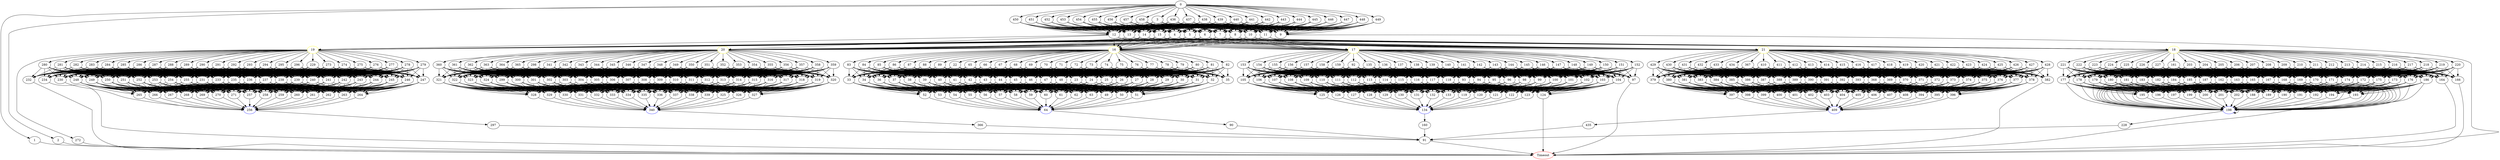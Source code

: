 digraph G {
	0 -> 1;
	0 -> 2;
	0 -> 3;
	0 -> 436;
	0 -> 437;
	0 -> 438;
	0 -> 439;
	0 -> 440;
	0 -> 441;
	0 -> 442;
	0 -> 443;
	0 -> 444;
	0 -> 445;
	0 -> 446;
	0 -> 447;
	0 -> 448;
	0 -> 449;
	0 -> 450;
	0 -> 451;
	0 -> 452;
	0 -> 453;
	0 -> 454;
	0 -> 455;
	0 -> 456;
	0 -> 457;
	0 -> 458;
	1 -> "Timeout";
Timeout [color=red];
	2 -> "Timeout";
Timeout [color=red];
	3 -> 4;
	3 -> 5;
	3 -> 6;
	3 -> 7;
	3 -> 8;
	3 -> 9;
	3 -> 10;
	3 -> 11;
	3 -> 12;
	3 -> 13;
	3 -> 14;
	3 -> 15;
	4 -> "16";
16 [color=yellow];
	4 -> "17";
17 [color=yellow];
	4 -> "18";
18 [color=yellow];
	4 -> "19";
19 [color=yellow];
	4 -> "20";
20 [color=yellow];
	4 -> "21";
21 [color=yellow];
	5 -> "16";
16 [color=yellow];
	5 -> "17";
17 [color=yellow];
	5 -> "18";
18 [color=yellow];
	5 -> "19";
19 [color=yellow];
	5 -> "20";
20 [color=yellow];
	5 -> "21";
21 [color=yellow];
	6 -> "16";
16 [color=yellow];
	6 -> "17";
17 [color=yellow];
	6 -> "18";
18 [color=yellow];
	6 -> "19";
19 [color=yellow];
	6 -> "20";
20 [color=yellow];
	6 -> "21";
21 [color=yellow];
	7 -> "16";
16 [color=yellow];
	7 -> "17";
17 [color=yellow];
	7 -> "18";
18 [color=yellow];
	7 -> "19";
19 [color=yellow];
	7 -> "20";
20 [color=yellow];
	7 -> "21";
21 [color=yellow];
	8 -> "16";
16 [color=yellow];
	8 -> "17";
17 [color=yellow];
	8 -> "18";
18 [color=yellow];
	8 -> "19";
19 [color=yellow];
	8 -> "20";
20 [color=yellow];
	8 -> "21";
21 [color=yellow];
	9 -> "Timeout";
Timeout [color=red];
	10 -> "16";
16 [color=yellow];
	10 -> "17";
17 [color=yellow];
	10 -> "18";
18 [color=yellow];
	10 -> "19";
19 [color=yellow];
	10 -> "20";
20 [color=yellow];
	10 -> "21";
21 [color=yellow];
	11 -> "16";
16 [color=yellow];
	11 -> "17";
17 [color=yellow];
	11 -> "18";
18 [color=yellow];
	11 -> "19";
19 [color=yellow];
	11 -> "20";
20 [color=yellow];
	11 -> "21";
21 [color=yellow];
	12 -> "16";
16 [color=yellow];
	12 -> "17";
17 [color=yellow];
	12 -> "18";
18 [color=yellow];
	12 -> "19";
19 [color=yellow];
	12 -> "20";
20 [color=yellow];
	12 -> "21";
21 [color=yellow];
	13 -> "16";
16 [color=yellow];
	13 -> "17";
17 [color=yellow];
	13 -> "18";
18 [color=yellow];
	13 -> "19";
19 [color=yellow];
	13 -> "20";
20 [color=yellow];
	13 -> "21";
21 [color=yellow];
	14 -> "16";
16 [color=yellow];
	14 -> "17";
17 [color=yellow];
	14 -> "18";
18 [color=yellow];
	14 -> "19";
19 [color=yellow];
	14 -> "20";
20 [color=yellow];
	14 -> "21";
21 [color=yellow];
	15 -> "16";
16 [color=yellow];
	15 -> "17";
17 [color=yellow];
	15 -> "18";
18 [color=yellow];
	15 -> "19";
19 [color=yellow];
	15 -> "20";
20 [color=yellow];
	15 -> "21";
21 [color=yellow];
	16 -> 22;
	16 -> 65;
	16 -> 66;
	16 -> 67;
	16 -> 68;
	16 -> 69;
	16 -> 70;
	16 -> 71;
	16 -> 72;
	16 -> 73;
	16 -> 74;
	16 -> 75;
	16 -> 76;
	16 -> 77;
	16 -> 78;
	16 -> 79;
	16 -> 80;
	16 -> 81;
	16 -> 82;
	16 -> 83;
	16 -> 84;
	16 -> 85;
	16 -> 86;
	16 -> 87;
	16 -> 88;
	16 -> 89;
	17 -> 92;
	17 -> 135;
	17 -> 136;
	17 -> 137;
	17 -> 138;
	17 -> 139;
	17 -> 140;
	17 -> 141;
	17 -> 142;
	17 -> 143;
	17 -> 144;
	17 -> 145;
	17 -> 146;
	17 -> 147;
	17 -> 148;
	17 -> 149;
	17 -> 150;
	17 -> 151;
	17 -> 152;
	17 -> 153;
	17 -> 154;
	17 -> 155;
	17 -> 156;
	17 -> 157;
	17 -> 158;
	17 -> 159;
	18 -> 161;
	18 -> 203;
	18 -> 204;
	18 -> 205;
	18 -> 206;
	18 -> 207;
	18 -> 208;
	18 -> 209;
	18 -> 210;
	18 -> 211;
	18 -> 212;
	18 -> 213;
	18 -> 214;
	18 -> 215;
	18 -> 216;
	18 -> 217;
	18 -> 218;
	18 -> 219;
	18 -> 220;
	18 -> 221;
	18 -> 222;
	18 -> 223;
	18 -> 224;
	18 -> 225;
	18 -> 226;
	18 -> 227;
	19 -> 229;
	19 -> 272;
	19 -> 273;
	19 -> 274;
	19 -> 275;
	19 -> 276;
	19 -> 277;
	19 -> 278;
	19 -> 279;
	19 -> 280;
	19 -> 281;
	19 -> 282;
	19 -> 283;
	19 -> 284;
	19 -> 285;
	19 -> 286;
	19 -> 287;
	19 -> 288;
	19 -> 289;
	19 -> 290;
	19 -> 291;
	19 -> 292;
	19 -> 293;
	19 -> 294;
	19 -> 295;
	19 -> 296;
	20 -> 298;
	20 -> 341;
	20 -> 342;
	20 -> 343;
	20 -> 344;
	20 -> 345;
	20 -> 346;
	20 -> 347;
	20 -> 348;
	20 -> 349;
	20 -> 350;
	20 -> 351;
	20 -> 352;
	20 -> 353;
	20 -> 354;
	20 -> 355;
	20 -> 356;
	20 -> 357;
	20 -> 358;
	20 -> 359;
	20 -> 360;
	20 -> 361;
	20 -> 362;
	20 -> 363;
	20 -> 364;
	20 -> 365;
	21 -> 367;
	21 -> 410;
	21 -> 411;
	21 -> 412;
	21 -> 413;
	21 -> 414;
	21 -> 415;
	21 -> 416;
	21 -> 417;
	21 -> 418;
	21 -> 419;
	21 -> 420;
	21 -> 421;
	21 -> 422;
	21 -> 423;
	21 -> 424;
	21 -> 425;
	21 -> 426;
	21 -> 427;
	21 -> 428;
	21 -> 429;
	21 -> 430;
	21 -> 431;
	21 -> 432;
	21 -> 433;
	21 -> 434;
	22 -> 23;
	22 -> 24;
	22 -> 25;
	22 -> 26;
	22 -> 27;
	22 -> 28;
	22 -> 29;
	22 -> 30;
	22 -> 31;
	22 -> 32;
	22 -> 33;
	22 -> 34;
	22 -> 35;
	22 -> 36;
	22 -> 37;
	22 -> 38;
	22 -> 39;
	22 -> 40;
	22 -> 41;
	22 -> 42;
	22 -> 43;
	22 -> 44;
	22 -> 45;
	22 -> 46;
	22 -> 47;
	22 -> 48;
	23 -> 49;
	23 -> 50;
	23 -> 51;
	23 -> 52;
	23 -> 53;
	23 -> 54;
	23 -> 55;
	23 -> 56;
	23 -> 57;
	23 -> 58;
	23 -> 59;
	23 -> 60;
	23 -> 61;
	23 -> 62;
	23 -> 63;
	24 -> 49;
	24 -> 50;
	24 -> 51;
	24 -> 52;
	24 -> 53;
	24 -> 54;
	24 -> 55;
	24 -> 56;
	24 -> 57;
	24 -> 58;
	24 -> 59;
	24 -> 60;
	24 -> 61;
	24 -> 62;
	24 -> 63;
	25 -> 49;
	25 -> 50;
	25 -> 51;
	25 -> 52;
	25 -> 53;
	25 -> 54;
	25 -> 55;
	25 -> 56;
	25 -> 57;
	25 -> 58;
	25 -> 59;
	25 -> 60;
	25 -> 61;
	25 -> 62;
	25 -> 63;
	26 -> 49;
	26 -> 50;
	26 -> 51;
	26 -> 52;
	26 -> 53;
	26 -> 54;
	26 -> 55;
	26 -> 56;
	26 -> 57;
	26 -> 58;
	26 -> 59;
	26 -> 60;
	26 -> 61;
	26 -> 62;
	26 -> 63;
	27 -> 49;
	27 -> 50;
	27 -> 51;
	27 -> 52;
	27 -> 53;
	27 -> 54;
	27 -> 55;
	27 -> 56;
	27 -> 57;
	27 -> 58;
	27 -> 59;
	27 -> 60;
	27 -> 61;
	27 -> 62;
	27 -> 63;
	28 -> 49;
	28 -> 50;
	28 -> 51;
	28 -> 52;
	28 -> 53;
	28 -> 54;
	28 -> 55;
	28 -> 56;
	28 -> 57;
	28 -> 58;
	28 -> 59;
	28 -> 60;
	28 -> 61;
	28 -> 62;
	28 -> 63;
	29 -> 49;
	29 -> 50;
	29 -> 51;
	29 -> 52;
	29 -> 53;
	29 -> 54;
	29 -> 55;
	29 -> 56;
	29 -> 57;
	29 -> 58;
	29 -> 59;
	29 -> 60;
	29 -> 61;
	29 -> 62;
	29 -> 63;
	30 -> 49;
	30 -> 50;
	30 -> 51;
	30 -> 52;
	30 -> 53;
	30 -> 54;
	30 -> 55;
	30 -> 56;
	30 -> 57;
	30 -> 58;
	30 -> 59;
	30 -> 60;
	30 -> 61;
	30 -> 62;
	30 -> 63;
	31 -> 49;
	31 -> 50;
	31 -> 51;
	31 -> 52;
	31 -> 53;
	31 -> 54;
	31 -> 55;
	31 -> 56;
	31 -> 57;
	31 -> 58;
	31 -> 59;
	31 -> 60;
	31 -> 61;
	31 -> 62;
	31 -> 63;
	32 -> 49;
	32 -> 50;
	32 -> 51;
	32 -> 52;
	32 -> 53;
	32 -> 54;
	32 -> 55;
	32 -> 56;
	32 -> 57;
	32 -> 58;
	32 -> 59;
	32 -> 60;
	32 -> 61;
	32 -> 62;
	32 -> 63;
	33 -> 49;
	33 -> 50;
	33 -> 51;
	33 -> 52;
	33 -> 53;
	33 -> 54;
	33 -> 55;
	33 -> 56;
	33 -> 57;
	33 -> 58;
	33 -> 59;
	33 -> 60;
	33 -> 61;
	33 -> 62;
	33 -> 63;
	34 -> 49;
	34 -> 50;
	34 -> 51;
	34 -> 52;
	34 -> 53;
	34 -> 54;
	34 -> 55;
	34 -> 56;
	34 -> 57;
	34 -> 58;
	34 -> 59;
	34 -> 60;
	34 -> 61;
	34 -> 62;
	34 -> 63;
	35 -> "64";
64 [color=blue];
	36 -> 49;
	36 -> 50;
	36 -> 51;
	36 -> 52;
	36 -> 53;
	36 -> 54;
	36 -> 55;
	36 -> 56;
	36 -> 57;
	36 -> 58;
	36 -> 59;
	36 -> 60;
	36 -> 61;
	36 -> 62;
	36 -> 63;
	37 -> 49;
	37 -> 50;
	37 -> 51;
	37 -> 52;
	37 -> 53;
	37 -> 54;
	37 -> 55;
	37 -> 56;
	37 -> 57;
	37 -> 58;
	37 -> 59;
	37 -> 60;
	37 -> 61;
	37 -> 62;
	37 -> 63;
	38 -> 49;
	38 -> 50;
	38 -> 51;
	38 -> 52;
	38 -> 53;
	38 -> 54;
	38 -> 55;
	38 -> 56;
	38 -> 57;
	38 -> 58;
	38 -> 59;
	38 -> 60;
	38 -> 61;
	38 -> 62;
	38 -> 63;
	39 -> 49;
	39 -> 50;
	39 -> 51;
	39 -> 52;
	39 -> 53;
	39 -> 54;
	39 -> 55;
	39 -> 56;
	39 -> 57;
	39 -> 58;
	39 -> 59;
	39 -> 60;
	39 -> 61;
	39 -> 62;
	39 -> 63;
	40 -> 49;
	40 -> 50;
	40 -> 51;
	40 -> 52;
	40 -> 53;
	40 -> 54;
	40 -> 55;
	40 -> 56;
	40 -> 57;
	40 -> 58;
	40 -> 59;
	40 -> 60;
	40 -> 61;
	40 -> 62;
	40 -> 63;
	41 -> 49;
	41 -> 50;
	41 -> 51;
	41 -> 52;
	41 -> 53;
	41 -> 54;
	41 -> 55;
	41 -> 56;
	41 -> 57;
	41 -> 58;
	41 -> 59;
	41 -> 60;
	41 -> 61;
	41 -> 62;
	41 -> 63;
	42 -> 49;
	42 -> 50;
	42 -> 51;
	42 -> 52;
	42 -> 53;
	42 -> 54;
	42 -> 55;
	42 -> 56;
	42 -> 57;
	42 -> 58;
	42 -> 59;
	42 -> 60;
	42 -> 61;
	42 -> 62;
	42 -> 63;
	43 -> 49;
	43 -> 50;
	43 -> 51;
	43 -> 52;
	43 -> 53;
	43 -> 54;
	43 -> 55;
	43 -> 56;
	43 -> 57;
	43 -> 58;
	43 -> 59;
	43 -> 60;
	43 -> 61;
	43 -> 62;
	43 -> 63;
	44 -> 49;
	44 -> 50;
	44 -> 51;
	44 -> 52;
	44 -> 53;
	44 -> 54;
	44 -> 55;
	44 -> 56;
	44 -> 57;
	44 -> 58;
	44 -> 59;
	44 -> 60;
	44 -> 61;
	44 -> 62;
	44 -> 63;
	45 -> 49;
	45 -> 50;
	45 -> 51;
	45 -> 52;
	45 -> 53;
	45 -> 54;
	45 -> 55;
	45 -> 56;
	45 -> 57;
	45 -> 58;
	45 -> 59;
	45 -> 60;
	45 -> 61;
	45 -> 62;
	45 -> 63;
	46 -> 49;
	46 -> 50;
	46 -> 51;
	46 -> 52;
	46 -> 53;
	46 -> 54;
	46 -> 55;
	46 -> 56;
	46 -> 57;
	46 -> 58;
	46 -> 59;
	46 -> 60;
	46 -> 61;
	46 -> 62;
	46 -> 63;
	47 -> 49;
	47 -> 50;
	47 -> 51;
	47 -> 52;
	47 -> 53;
	47 -> 54;
	47 -> 55;
	47 -> 56;
	47 -> 57;
	47 -> 58;
	47 -> 59;
	47 -> 60;
	47 -> 61;
	47 -> 62;
	47 -> 63;
	48 -> 49;
	48 -> 50;
	48 -> 51;
	48 -> 52;
	48 -> 53;
	48 -> 54;
	48 -> 55;
	48 -> 56;
	48 -> 57;
	48 -> 58;
	48 -> 59;
	48 -> 60;
	48 -> 61;
	48 -> 62;
	48 -> 63;
	49 -> "64";
64 [color=blue];
	50 -> "64";
64 [color=blue];
	51 -> "64";
64 [color=blue];
	52 -> "64";
64 [color=blue];
	53 -> "64";
64 [color=blue];
	54 -> "64";
64 [color=blue];
	55 -> "64";
64 [color=blue];
	56 -> "64";
64 [color=blue];
	57 -> "64";
64 [color=blue];
	58 -> "64";
64 [color=blue];
	59 -> "64";
64 [color=blue];
	60 -> "64";
64 [color=blue];
	61 -> "64";
64 [color=blue];
	62 -> "64";
64 [color=blue];
	63 -> "64";
64 [color=blue];
	64 -> 90;
	65 -> 23;
	65 -> 24;
	65 -> 25;
	65 -> 26;
	65 -> 27;
	65 -> 28;
	65 -> 29;
	65 -> 30;
	65 -> 31;
	65 -> 32;
	65 -> 33;
	65 -> 34;
	65 -> 35;
	65 -> 36;
	65 -> 37;
	65 -> 38;
	65 -> 39;
	65 -> 40;
	65 -> 41;
	65 -> 42;
	65 -> 43;
	65 -> 44;
	65 -> 45;
	65 -> 46;
	65 -> 47;
	65 -> 48;
	66 -> 23;
	66 -> 24;
	66 -> 25;
	66 -> 26;
	66 -> 27;
	66 -> 28;
	66 -> 29;
	66 -> 30;
	66 -> 31;
	66 -> 32;
	66 -> 33;
	66 -> 34;
	66 -> 35;
	66 -> 36;
	66 -> 37;
	66 -> 38;
	66 -> 39;
	66 -> 40;
	66 -> 41;
	66 -> 42;
	66 -> 43;
	66 -> 44;
	66 -> 45;
	66 -> 46;
	66 -> 47;
	66 -> 48;
	67 -> 23;
	67 -> 24;
	67 -> 25;
	67 -> 26;
	67 -> 27;
	67 -> 28;
	67 -> 29;
	67 -> 30;
	67 -> 31;
	67 -> 32;
	67 -> 33;
	67 -> 34;
	67 -> 35;
	67 -> 36;
	67 -> 37;
	67 -> 38;
	67 -> 39;
	67 -> 40;
	67 -> 41;
	67 -> 42;
	67 -> 43;
	67 -> 44;
	67 -> 45;
	67 -> 46;
	67 -> 47;
	67 -> 48;
	68 -> 23;
	68 -> 24;
	68 -> 25;
	68 -> 26;
	68 -> 27;
	68 -> 28;
	68 -> 29;
	68 -> 30;
	68 -> 31;
	68 -> 32;
	68 -> 33;
	68 -> 34;
	68 -> 35;
	68 -> 36;
	68 -> 37;
	68 -> 38;
	68 -> 39;
	68 -> 40;
	68 -> 41;
	68 -> 42;
	68 -> 43;
	68 -> 44;
	68 -> 45;
	68 -> 46;
	68 -> 47;
	68 -> 48;
	69 -> 23;
	69 -> 24;
	69 -> 25;
	69 -> 26;
	69 -> 27;
	69 -> 28;
	69 -> 29;
	69 -> 30;
	69 -> 31;
	69 -> 32;
	69 -> 33;
	69 -> 34;
	69 -> 35;
	69 -> 36;
	69 -> 37;
	69 -> 38;
	69 -> 39;
	69 -> 40;
	69 -> 41;
	69 -> 42;
	69 -> 43;
	69 -> 44;
	69 -> 45;
	69 -> 46;
	69 -> 47;
	69 -> 48;
	70 -> 23;
	70 -> 24;
	70 -> 25;
	70 -> 26;
	70 -> 27;
	70 -> 28;
	70 -> 29;
	70 -> 30;
	70 -> 31;
	70 -> 32;
	70 -> 33;
	70 -> 34;
	70 -> 35;
	70 -> 36;
	70 -> 37;
	70 -> 38;
	70 -> 39;
	70 -> 40;
	70 -> 41;
	70 -> 42;
	70 -> 43;
	70 -> 44;
	70 -> 45;
	70 -> 46;
	70 -> 47;
	70 -> 48;
	71 -> 23;
	71 -> 24;
	71 -> 25;
	71 -> 26;
	71 -> 27;
	71 -> 28;
	71 -> 29;
	71 -> 30;
	71 -> 31;
	71 -> 32;
	71 -> 33;
	71 -> 34;
	71 -> 35;
	71 -> 36;
	71 -> 37;
	71 -> 38;
	71 -> 39;
	71 -> 40;
	71 -> 41;
	71 -> 42;
	71 -> 43;
	71 -> 44;
	71 -> 45;
	71 -> 46;
	71 -> 47;
	71 -> 48;
	72 -> 23;
	72 -> 24;
	72 -> 25;
	72 -> 26;
	72 -> 27;
	72 -> 28;
	72 -> 29;
	72 -> 30;
	72 -> 31;
	72 -> 32;
	72 -> 33;
	72 -> 34;
	72 -> 35;
	72 -> 36;
	72 -> 37;
	72 -> 38;
	72 -> 39;
	72 -> 40;
	72 -> 41;
	72 -> 42;
	72 -> 43;
	72 -> 44;
	72 -> 45;
	72 -> 46;
	72 -> 47;
	72 -> 48;
	73 -> 23;
	73 -> 24;
	73 -> 25;
	73 -> 26;
	73 -> 27;
	73 -> 28;
	73 -> 29;
	73 -> 30;
	73 -> 31;
	73 -> 32;
	73 -> 33;
	73 -> 34;
	73 -> 35;
	73 -> 36;
	73 -> 37;
	73 -> 38;
	73 -> 39;
	73 -> 40;
	73 -> 41;
	73 -> 42;
	73 -> 43;
	73 -> 44;
	73 -> 45;
	73 -> 46;
	73 -> 47;
	73 -> 48;
	74 -> 23;
	74 -> 24;
	74 -> 25;
	74 -> 26;
	74 -> 27;
	74 -> 28;
	74 -> 29;
	74 -> 30;
	74 -> 31;
	74 -> 32;
	74 -> 33;
	74 -> 34;
	74 -> 35;
	74 -> 36;
	74 -> 37;
	74 -> 38;
	74 -> 39;
	74 -> 40;
	74 -> 41;
	74 -> 42;
	74 -> 43;
	74 -> 44;
	74 -> 45;
	74 -> 46;
	74 -> 47;
	74 -> 48;
	75 -> 23;
	75 -> 24;
	75 -> 25;
	75 -> 26;
	75 -> 27;
	75 -> 28;
	75 -> 29;
	75 -> 30;
	75 -> 31;
	75 -> 32;
	75 -> 33;
	75 -> 34;
	75 -> 35;
	75 -> 36;
	75 -> 37;
	75 -> 38;
	75 -> 39;
	75 -> 40;
	75 -> 41;
	75 -> 42;
	75 -> 43;
	75 -> 44;
	75 -> 45;
	75 -> 46;
	75 -> 47;
	75 -> 48;
	76 -> 23;
	76 -> 24;
	76 -> 25;
	76 -> 26;
	76 -> 27;
	76 -> 28;
	76 -> 29;
	76 -> 30;
	76 -> 31;
	76 -> 32;
	76 -> 33;
	76 -> 34;
	76 -> 35;
	76 -> 36;
	76 -> 37;
	76 -> 38;
	76 -> 39;
	76 -> 40;
	76 -> 41;
	76 -> 42;
	76 -> 43;
	76 -> 44;
	76 -> 45;
	76 -> 46;
	76 -> 47;
	76 -> 48;
	77 -> 23;
	77 -> 24;
	77 -> 25;
	77 -> 26;
	77 -> 27;
	77 -> 28;
	77 -> 29;
	77 -> 30;
	77 -> 31;
	77 -> 32;
	77 -> 33;
	77 -> 34;
	77 -> 35;
	77 -> 36;
	77 -> 37;
	77 -> 38;
	77 -> 39;
	77 -> 40;
	77 -> 41;
	77 -> 42;
	77 -> 43;
	77 -> 44;
	77 -> 45;
	77 -> 46;
	77 -> 47;
	77 -> 48;
	78 -> 23;
	78 -> 24;
	78 -> 25;
	78 -> 26;
	78 -> 27;
	78 -> 28;
	78 -> 29;
	78 -> 30;
	78 -> 31;
	78 -> 32;
	78 -> 33;
	78 -> 34;
	78 -> 35;
	78 -> 36;
	78 -> 37;
	78 -> 38;
	78 -> 39;
	78 -> 40;
	78 -> 41;
	78 -> 42;
	78 -> 43;
	78 -> 44;
	78 -> 45;
	78 -> 46;
	78 -> 47;
	78 -> 48;
	79 -> 23;
	79 -> 24;
	79 -> 25;
	79 -> 26;
	79 -> 27;
	79 -> 28;
	79 -> 29;
	79 -> 30;
	79 -> 31;
	79 -> 32;
	79 -> 33;
	79 -> 34;
	79 -> 35;
	79 -> 36;
	79 -> 37;
	79 -> 38;
	79 -> 39;
	79 -> 40;
	79 -> 41;
	79 -> 42;
	79 -> 43;
	79 -> 44;
	79 -> 45;
	79 -> 46;
	79 -> 47;
	79 -> 48;
	80 -> 23;
	80 -> 24;
	80 -> 25;
	80 -> 26;
	80 -> 27;
	80 -> 28;
	80 -> 29;
	80 -> 30;
	80 -> 31;
	80 -> 32;
	80 -> 33;
	80 -> 34;
	80 -> 35;
	80 -> 36;
	80 -> 37;
	80 -> 38;
	80 -> 39;
	80 -> 40;
	80 -> 41;
	80 -> 42;
	80 -> 43;
	80 -> 44;
	80 -> 45;
	80 -> 46;
	80 -> 47;
	80 -> 48;
	81 -> 23;
	81 -> 24;
	81 -> 25;
	81 -> 26;
	81 -> 27;
	81 -> 28;
	81 -> 29;
	81 -> 30;
	81 -> 31;
	81 -> 32;
	81 -> 33;
	81 -> 34;
	81 -> 35;
	81 -> 36;
	81 -> 37;
	81 -> 38;
	81 -> 39;
	81 -> 40;
	81 -> 41;
	81 -> 42;
	81 -> 43;
	81 -> 44;
	81 -> 45;
	81 -> 46;
	81 -> 47;
	81 -> 48;
	82 -> 23;
	82 -> 24;
	82 -> 25;
	82 -> 26;
	82 -> 27;
	82 -> 28;
	82 -> 29;
	82 -> 30;
	82 -> 31;
	82 -> 32;
	82 -> 33;
	82 -> 34;
	82 -> 35;
	82 -> 36;
	82 -> 37;
	82 -> 38;
	82 -> 39;
	82 -> 40;
	82 -> 41;
	82 -> 42;
	82 -> 43;
	82 -> 44;
	82 -> 45;
	82 -> 46;
	82 -> 47;
	82 -> 48;
	83 -> 23;
	83 -> 24;
	83 -> 25;
	83 -> 26;
	83 -> 27;
	83 -> 28;
	83 -> 29;
	83 -> 30;
	83 -> 31;
	83 -> 32;
	83 -> 33;
	83 -> 34;
	83 -> 35;
	83 -> 36;
	83 -> 37;
	83 -> 38;
	83 -> 39;
	83 -> 40;
	83 -> 41;
	83 -> 42;
	83 -> 43;
	83 -> 44;
	83 -> 45;
	83 -> 46;
	83 -> 47;
	83 -> 48;
	84 -> 23;
	84 -> 24;
	84 -> 25;
	84 -> 26;
	84 -> 27;
	84 -> 28;
	84 -> 29;
	84 -> 30;
	84 -> 31;
	84 -> 32;
	84 -> 33;
	84 -> 34;
	84 -> 35;
	84 -> 36;
	84 -> 37;
	84 -> 38;
	84 -> 39;
	84 -> 40;
	84 -> 41;
	84 -> 42;
	84 -> 43;
	84 -> 44;
	84 -> 45;
	84 -> 46;
	84 -> 47;
	84 -> 48;
	85 -> 23;
	85 -> 24;
	85 -> 25;
	85 -> 26;
	85 -> 27;
	85 -> 28;
	85 -> 29;
	85 -> 30;
	85 -> 31;
	85 -> 32;
	85 -> 33;
	85 -> 34;
	85 -> 35;
	85 -> 36;
	85 -> 37;
	85 -> 38;
	85 -> 39;
	85 -> 40;
	85 -> 41;
	85 -> 42;
	85 -> 43;
	85 -> 44;
	85 -> 45;
	85 -> 46;
	85 -> 47;
	85 -> 48;
	86 -> 23;
	86 -> 24;
	86 -> 25;
	86 -> 26;
	86 -> 27;
	86 -> 28;
	86 -> 29;
	86 -> 30;
	86 -> 31;
	86 -> 32;
	86 -> 33;
	86 -> 34;
	86 -> 35;
	86 -> 36;
	86 -> 37;
	86 -> 38;
	86 -> 39;
	86 -> 40;
	86 -> 41;
	86 -> 42;
	86 -> 43;
	86 -> 44;
	86 -> 45;
	86 -> 46;
	86 -> 47;
	86 -> 48;
	87 -> 23;
	87 -> 24;
	87 -> 25;
	87 -> 26;
	87 -> 27;
	87 -> 28;
	87 -> 29;
	87 -> 30;
	87 -> 31;
	87 -> 32;
	87 -> 33;
	87 -> 34;
	87 -> 35;
	87 -> 36;
	87 -> 37;
	87 -> 38;
	87 -> 39;
	87 -> 40;
	87 -> 41;
	87 -> 42;
	87 -> 43;
	87 -> 44;
	87 -> 45;
	87 -> 46;
	87 -> 47;
	87 -> 48;
	88 -> 23;
	88 -> 24;
	88 -> 25;
	88 -> 26;
	88 -> 27;
	88 -> 28;
	88 -> 29;
	88 -> 30;
	88 -> 31;
	88 -> 32;
	88 -> 33;
	88 -> 34;
	88 -> 35;
	88 -> 36;
	88 -> 37;
	88 -> 38;
	88 -> 39;
	88 -> 40;
	88 -> 41;
	88 -> 42;
	88 -> 43;
	88 -> 44;
	88 -> 45;
	88 -> 46;
	88 -> 47;
	88 -> 48;
	89 -> 23;
	89 -> 24;
	89 -> 25;
	89 -> 26;
	89 -> 27;
	89 -> 28;
	89 -> 29;
	89 -> 30;
	89 -> 31;
	89 -> 32;
	89 -> 33;
	89 -> 34;
	89 -> 35;
	89 -> 36;
	89 -> 37;
	89 -> 38;
	89 -> 39;
	89 -> 40;
	89 -> 41;
	89 -> 42;
	89 -> 43;
	89 -> 44;
	89 -> 45;
	89 -> 46;
	89 -> 47;
	89 -> 48;
	90 -> 91;
	91 -> "Timeout";
Timeout [color=red];
	92 -> 93;
	92 -> 94;
	92 -> 95;
	92 -> 96;
	92 -> 97;
	92 -> 98;
	92 -> 99;
	92 -> 100;
	92 -> 101;
	92 -> 102;
	92 -> 103;
	92 -> 104;
	92 -> 105;
	92 -> 106;
	92 -> 107;
	92 -> 108;
	92 -> 109;
	92 -> 110;
	92 -> 111;
	92 -> 112;
	92 -> 113;
	92 -> 114;
	92 -> 115;
	92 -> 116;
	92 -> 117;
	92 -> 118;
	93 -> 119;
	93 -> 120;
	93 -> 121;
	93 -> 122;
	93 -> 123;
	93 -> 124;
	93 -> 125;
	93 -> 126;
	93 -> 127;
	93 -> 128;
	93 -> 129;
	93 -> 130;
	93 -> 131;
	93 -> 132;
	93 -> 133;
	94 -> 119;
	94 -> 120;
	94 -> 121;
	94 -> 122;
	94 -> 123;
	94 -> 124;
	94 -> 125;
	94 -> 126;
	94 -> 127;
	94 -> 128;
	94 -> 129;
	94 -> 130;
	94 -> 131;
	94 -> 132;
	94 -> 133;
	95 -> 119;
	95 -> 120;
	95 -> 121;
	95 -> 122;
	95 -> 123;
	95 -> 124;
	95 -> 125;
	95 -> 126;
	95 -> 127;
	95 -> 128;
	95 -> 129;
	95 -> 130;
	95 -> 131;
	95 -> 132;
	95 -> 133;
	96 -> 119;
	96 -> 120;
	96 -> 121;
	96 -> 122;
	96 -> 123;
	96 -> 124;
	96 -> 125;
	96 -> 126;
	96 -> 127;
	96 -> 128;
	96 -> 129;
	96 -> 130;
	96 -> 131;
	96 -> 132;
	96 -> 133;
	97 -> "Timeout";
Timeout [color=red];
	98 -> 119;
	98 -> 120;
	98 -> 121;
	98 -> 122;
	98 -> 123;
	98 -> 124;
	98 -> 125;
	98 -> 126;
	98 -> 127;
	98 -> 128;
	98 -> 129;
	98 -> 130;
	98 -> 131;
	98 -> 132;
	98 -> 133;
	99 -> 119;
	99 -> 120;
	99 -> 121;
	99 -> 122;
	99 -> 123;
	99 -> 124;
	99 -> 125;
	99 -> 126;
	99 -> 127;
	99 -> 128;
	99 -> 129;
	99 -> 130;
	99 -> 131;
	99 -> 132;
	99 -> 133;
	100 -> 119;
	100 -> 120;
	100 -> 121;
	100 -> 122;
	100 -> 123;
	100 -> 124;
	100 -> 125;
	100 -> 126;
	100 -> 127;
	100 -> 128;
	100 -> 129;
	100 -> 130;
	100 -> 131;
	100 -> 132;
	100 -> 133;
	101 -> 119;
	101 -> 120;
	101 -> 121;
	101 -> 122;
	101 -> 123;
	101 -> 124;
	101 -> 125;
	101 -> 126;
	101 -> 127;
	101 -> 128;
	101 -> 129;
	101 -> 130;
	101 -> 131;
	101 -> 132;
	101 -> 133;
	102 -> 119;
	102 -> 120;
	102 -> 121;
	102 -> 122;
	102 -> 123;
	102 -> 124;
	102 -> 125;
	102 -> 126;
	102 -> 127;
	102 -> 128;
	102 -> 129;
	102 -> 130;
	102 -> 131;
	102 -> 132;
	102 -> 133;
	103 -> 119;
	103 -> 120;
	103 -> 121;
	103 -> 122;
	103 -> 123;
	103 -> 124;
	103 -> 125;
	103 -> 126;
	103 -> 127;
	103 -> 128;
	103 -> 129;
	103 -> 130;
	103 -> 131;
	103 -> 132;
	103 -> 133;
	104 -> 119;
	104 -> 120;
	104 -> 121;
	104 -> 122;
	104 -> 123;
	104 -> 124;
	104 -> 125;
	104 -> 126;
	104 -> 127;
	104 -> 128;
	104 -> 129;
	104 -> 130;
	104 -> 131;
	104 -> 132;
	104 -> 133;
	105 -> 119;
	105 -> 120;
	105 -> 121;
	105 -> 122;
	105 -> 123;
	105 -> 124;
	105 -> 125;
	105 -> 126;
	105 -> 127;
	105 -> 128;
	105 -> 129;
	105 -> 130;
	105 -> 131;
	105 -> 132;
	105 -> 133;
	106 -> 119;
	106 -> 120;
	106 -> 121;
	106 -> 122;
	106 -> 123;
	106 -> 124;
	106 -> 125;
	106 -> 126;
	106 -> 127;
	106 -> 128;
	106 -> 129;
	106 -> 130;
	106 -> 131;
	106 -> 132;
	106 -> 133;
	107 -> 119;
	107 -> 120;
	107 -> 121;
	107 -> 122;
	107 -> 123;
	107 -> 124;
	107 -> 125;
	107 -> 126;
	107 -> 127;
	107 -> 128;
	107 -> 129;
	107 -> 130;
	107 -> 131;
	107 -> 132;
	107 -> 133;
	108 -> 119;
	108 -> 120;
	108 -> 121;
	108 -> 122;
	108 -> 123;
	108 -> 124;
	108 -> 125;
	108 -> 126;
	108 -> 127;
	108 -> 128;
	108 -> 129;
	108 -> 130;
	108 -> 131;
	108 -> 132;
	108 -> 133;
	109 -> 119;
	109 -> 120;
	109 -> 121;
	109 -> 122;
	109 -> 123;
	109 -> 124;
	109 -> 125;
	109 -> 126;
	109 -> 127;
	109 -> 128;
	109 -> 129;
	109 -> 130;
	109 -> 131;
	109 -> 132;
	109 -> 133;
	110 -> 119;
	110 -> 120;
	110 -> 121;
	110 -> 122;
	110 -> 123;
	110 -> 124;
	110 -> 125;
	110 -> 126;
	110 -> 127;
	110 -> 128;
	110 -> 129;
	110 -> 130;
	110 -> 131;
	110 -> 132;
	110 -> 133;
	111 -> 119;
	111 -> 120;
	111 -> 121;
	111 -> 122;
	111 -> 123;
	111 -> 124;
	111 -> 125;
	111 -> 126;
	111 -> 127;
	111 -> 128;
	111 -> 129;
	111 -> 130;
	111 -> 131;
	111 -> 132;
	111 -> 133;
	112 -> 119;
	112 -> 120;
	112 -> 121;
	112 -> 122;
	112 -> 123;
	112 -> 124;
	112 -> 125;
	112 -> 126;
	112 -> 127;
	112 -> 128;
	112 -> 129;
	112 -> 130;
	112 -> 131;
	112 -> 132;
	112 -> 133;
	113 -> 119;
	113 -> 120;
	113 -> 121;
	113 -> 122;
	113 -> 123;
	113 -> 124;
	113 -> 125;
	113 -> 126;
	113 -> 127;
	113 -> 128;
	113 -> 129;
	113 -> 130;
	113 -> 131;
	113 -> 132;
	113 -> 133;
	114 -> 119;
	114 -> 120;
	114 -> 121;
	114 -> 122;
	114 -> 123;
	114 -> 124;
	114 -> 125;
	114 -> 126;
	114 -> 127;
	114 -> 128;
	114 -> 129;
	114 -> 130;
	114 -> 131;
	114 -> 132;
	114 -> 133;
	115 -> 119;
	115 -> 120;
	115 -> 121;
	115 -> 122;
	115 -> 123;
	115 -> 124;
	115 -> 125;
	115 -> 126;
	115 -> 127;
	115 -> 128;
	115 -> 129;
	115 -> 130;
	115 -> 131;
	115 -> 132;
	115 -> 133;
	116 -> 119;
	116 -> 120;
	116 -> 121;
	116 -> 122;
	116 -> 123;
	116 -> 124;
	116 -> 125;
	116 -> 126;
	116 -> 127;
	116 -> 128;
	116 -> 129;
	116 -> 130;
	116 -> 131;
	116 -> 132;
	116 -> 133;
	117 -> 119;
	117 -> 120;
	117 -> 121;
	117 -> 122;
	117 -> 123;
	117 -> 124;
	117 -> 125;
	117 -> 126;
	117 -> 127;
	117 -> 128;
	117 -> 129;
	117 -> 130;
	117 -> 131;
	117 -> 132;
	117 -> 133;
	118 -> 119;
	118 -> 120;
	118 -> 121;
	118 -> 122;
	118 -> 123;
	118 -> 124;
	118 -> 125;
	118 -> 126;
	118 -> 127;
	118 -> 128;
	118 -> 129;
	118 -> 130;
	118 -> 131;
	118 -> 132;
	118 -> 133;
	119 -> "134";
134 [color=blue];
	120 -> "134";
134 [color=blue];
	121 -> "134";
134 [color=blue];
	122 -> "134";
134 [color=blue];
	123 -> "134";
134 [color=blue];
	124 -> "Timeout";
Timeout [color=red];
	125 -> "134";
134 [color=blue];
	126 -> "134";
134 [color=blue];
	127 -> "134";
134 [color=blue];
	128 -> "134";
134 [color=blue];
	129 -> "134";
134 [color=blue];
	130 -> "134";
134 [color=blue];
	131 -> "134";
134 [color=blue];
	132 -> "134";
134 [color=blue];
	133 -> "134";
134 [color=blue];
	134 -> 160;
	135 -> 93;
	135 -> 94;
	135 -> 95;
	135 -> 96;
	135 -> 97;
	135 -> 98;
	135 -> 99;
	135 -> 100;
	135 -> 101;
	135 -> 102;
	135 -> 103;
	135 -> 104;
	135 -> 105;
	135 -> 106;
	135 -> 107;
	135 -> 108;
	135 -> 109;
	135 -> 110;
	135 -> 111;
	135 -> 112;
	135 -> 113;
	135 -> 114;
	135 -> 115;
	135 -> 116;
	135 -> 117;
	135 -> 118;
	136 -> 93;
	136 -> 94;
	136 -> 95;
	136 -> 96;
	136 -> 97;
	136 -> 98;
	136 -> 99;
	136 -> 100;
	136 -> 101;
	136 -> 102;
	136 -> 103;
	136 -> 104;
	136 -> 105;
	136 -> 106;
	136 -> 107;
	136 -> 108;
	136 -> 109;
	136 -> 110;
	136 -> 111;
	136 -> 112;
	136 -> 113;
	136 -> 114;
	136 -> 115;
	136 -> 116;
	136 -> 117;
	136 -> 118;
	137 -> 93;
	137 -> 94;
	137 -> 95;
	137 -> 96;
	137 -> 97;
	137 -> 98;
	137 -> 99;
	137 -> 100;
	137 -> 101;
	137 -> 102;
	137 -> 103;
	137 -> 104;
	137 -> 105;
	137 -> 106;
	137 -> 107;
	137 -> 108;
	137 -> 109;
	137 -> 110;
	137 -> 111;
	137 -> 112;
	137 -> 113;
	137 -> 114;
	137 -> 115;
	137 -> 116;
	137 -> 117;
	137 -> 118;
	138 -> 93;
	138 -> 94;
	138 -> 95;
	138 -> 96;
	138 -> 97;
	138 -> 98;
	138 -> 99;
	138 -> 100;
	138 -> 101;
	138 -> 102;
	138 -> 103;
	138 -> 104;
	138 -> 105;
	138 -> 106;
	138 -> 107;
	138 -> 108;
	138 -> 109;
	138 -> 110;
	138 -> 111;
	138 -> 112;
	138 -> 113;
	138 -> 114;
	138 -> 115;
	138 -> 116;
	138 -> 117;
	138 -> 118;
	139 -> 93;
	139 -> 94;
	139 -> 95;
	139 -> 96;
	139 -> 97;
	139 -> 98;
	139 -> 99;
	139 -> 100;
	139 -> 101;
	139 -> 102;
	139 -> 103;
	139 -> 104;
	139 -> 105;
	139 -> 106;
	139 -> 107;
	139 -> 108;
	139 -> 109;
	139 -> 110;
	139 -> 111;
	139 -> 112;
	139 -> 113;
	139 -> 114;
	139 -> 115;
	139 -> 116;
	139 -> 117;
	139 -> 118;
	140 -> 93;
	140 -> 94;
	140 -> 95;
	140 -> 96;
	140 -> 97;
	140 -> 98;
	140 -> 99;
	140 -> 100;
	140 -> 101;
	140 -> 102;
	140 -> 103;
	140 -> 104;
	140 -> 105;
	140 -> 106;
	140 -> 107;
	140 -> 108;
	140 -> 109;
	140 -> 110;
	140 -> 111;
	140 -> 112;
	140 -> 113;
	140 -> 114;
	140 -> 115;
	140 -> 116;
	140 -> 117;
	140 -> 118;
	141 -> 93;
	141 -> 94;
	141 -> 95;
	141 -> 96;
	141 -> 97;
	141 -> 98;
	141 -> 99;
	141 -> 100;
	141 -> 101;
	141 -> 102;
	141 -> 103;
	141 -> 104;
	141 -> 105;
	141 -> 106;
	141 -> 107;
	141 -> 108;
	141 -> 109;
	141 -> 110;
	141 -> 111;
	141 -> 112;
	141 -> 113;
	141 -> 114;
	141 -> 115;
	141 -> 116;
	141 -> 117;
	141 -> 118;
	142 -> 93;
	142 -> 94;
	142 -> 95;
	142 -> 96;
	142 -> 97;
	142 -> 98;
	142 -> 99;
	142 -> 100;
	142 -> 101;
	142 -> 102;
	142 -> 103;
	142 -> 104;
	142 -> 105;
	142 -> 106;
	142 -> 107;
	142 -> 108;
	142 -> 109;
	142 -> 110;
	142 -> 111;
	142 -> 112;
	142 -> 113;
	142 -> 114;
	142 -> 115;
	142 -> 116;
	142 -> 117;
	142 -> 118;
	143 -> 93;
	143 -> 94;
	143 -> 95;
	143 -> 96;
	143 -> 97;
	143 -> 98;
	143 -> 99;
	143 -> 100;
	143 -> 101;
	143 -> 102;
	143 -> 103;
	143 -> 104;
	143 -> 105;
	143 -> 106;
	143 -> 107;
	143 -> 108;
	143 -> 109;
	143 -> 110;
	143 -> 111;
	143 -> 112;
	143 -> 113;
	143 -> 114;
	143 -> 115;
	143 -> 116;
	143 -> 117;
	143 -> 118;
	144 -> 93;
	144 -> 94;
	144 -> 95;
	144 -> 96;
	144 -> 97;
	144 -> 98;
	144 -> 99;
	144 -> 100;
	144 -> 101;
	144 -> 102;
	144 -> 103;
	144 -> 104;
	144 -> 105;
	144 -> 106;
	144 -> 107;
	144 -> 108;
	144 -> 109;
	144 -> 110;
	144 -> 111;
	144 -> 112;
	144 -> 113;
	144 -> 114;
	144 -> 115;
	144 -> 116;
	144 -> 117;
	144 -> 118;
	145 -> 93;
	145 -> 94;
	145 -> 95;
	145 -> 96;
	145 -> 97;
	145 -> 98;
	145 -> 99;
	145 -> 100;
	145 -> 101;
	145 -> 102;
	145 -> 103;
	145 -> 104;
	145 -> 105;
	145 -> 106;
	145 -> 107;
	145 -> 108;
	145 -> 109;
	145 -> 110;
	145 -> 111;
	145 -> 112;
	145 -> 113;
	145 -> 114;
	145 -> 115;
	145 -> 116;
	145 -> 117;
	145 -> 118;
	146 -> 93;
	146 -> 94;
	146 -> 95;
	146 -> 96;
	146 -> 97;
	146 -> 98;
	146 -> 99;
	146 -> 100;
	146 -> 101;
	146 -> 102;
	146 -> 103;
	146 -> 104;
	146 -> 105;
	146 -> 106;
	146 -> 107;
	146 -> 108;
	146 -> 109;
	146 -> 110;
	146 -> 111;
	146 -> 112;
	146 -> 113;
	146 -> 114;
	146 -> 115;
	146 -> 116;
	146 -> 117;
	146 -> 118;
	147 -> 93;
	147 -> 94;
	147 -> 95;
	147 -> 96;
	147 -> 97;
	147 -> 98;
	147 -> 99;
	147 -> 100;
	147 -> 101;
	147 -> 102;
	147 -> 103;
	147 -> 104;
	147 -> 105;
	147 -> 106;
	147 -> 107;
	147 -> 108;
	147 -> 109;
	147 -> 110;
	147 -> 111;
	147 -> 112;
	147 -> 113;
	147 -> 114;
	147 -> 115;
	147 -> 116;
	147 -> 117;
	147 -> 118;
	148 -> 93;
	148 -> 94;
	148 -> 95;
	148 -> 96;
	148 -> 97;
	148 -> 98;
	148 -> 99;
	148 -> 100;
	148 -> 101;
	148 -> 102;
	148 -> 103;
	148 -> 104;
	148 -> 105;
	148 -> 106;
	148 -> 107;
	148 -> 108;
	148 -> 109;
	148 -> 110;
	148 -> 111;
	148 -> 112;
	148 -> 113;
	148 -> 114;
	148 -> 115;
	148 -> 116;
	148 -> 117;
	148 -> 118;
	149 -> 93;
	149 -> 94;
	149 -> 95;
	149 -> 96;
	149 -> 97;
	149 -> 98;
	149 -> 99;
	149 -> 100;
	149 -> 101;
	149 -> 102;
	149 -> 103;
	149 -> 104;
	149 -> 105;
	149 -> 106;
	149 -> 107;
	149 -> 108;
	149 -> 109;
	149 -> 110;
	149 -> 111;
	149 -> 112;
	149 -> 113;
	149 -> 114;
	149 -> 115;
	149 -> 116;
	149 -> 117;
	149 -> 118;
	150 -> 93;
	150 -> 94;
	150 -> 95;
	150 -> 96;
	150 -> 97;
	150 -> 98;
	150 -> 99;
	150 -> 100;
	150 -> 101;
	150 -> 102;
	150 -> 103;
	150 -> 104;
	150 -> 105;
	150 -> 106;
	150 -> 107;
	150 -> 108;
	150 -> 109;
	150 -> 110;
	150 -> 111;
	150 -> 112;
	150 -> 113;
	150 -> 114;
	150 -> 115;
	150 -> 116;
	150 -> 117;
	150 -> 118;
	151 -> 93;
	151 -> 94;
	151 -> 95;
	151 -> 96;
	151 -> 97;
	151 -> 98;
	151 -> 99;
	151 -> 100;
	151 -> 101;
	151 -> 102;
	151 -> 103;
	151 -> 104;
	151 -> 105;
	151 -> 106;
	151 -> 107;
	151 -> 108;
	151 -> 109;
	151 -> 110;
	151 -> 111;
	151 -> 112;
	151 -> 113;
	151 -> 114;
	151 -> 115;
	151 -> 116;
	151 -> 117;
	151 -> 118;
	152 -> 93;
	152 -> 94;
	152 -> 95;
	152 -> 96;
	152 -> 97;
	152 -> 98;
	152 -> 99;
	152 -> 100;
	152 -> 101;
	152 -> 102;
	152 -> 103;
	152 -> 104;
	152 -> 105;
	152 -> 106;
	152 -> 107;
	152 -> 108;
	152 -> 109;
	152 -> 110;
	152 -> 111;
	152 -> 112;
	152 -> 113;
	152 -> 114;
	152 -> 115;
	152 -> 116;
	152 -> 117;
	152 -> 118;
	153 -> 93;
	153 -> 94;
	153 -> 95;
	153 -> 96;
	153 -> 97;
	153 -> 98;
	153 -> 99;
	153 -> 100;
	153 -> 101;
	153 -> 102;
	153 -> 103;
	153 -> 104;
	153 -> 105;
	153 -> 106;
	153 -> 107;
	153 -> 108;
	153 -> 109;
	153 -> 110;
	153 -> 111;
	153 -> 112;
	153 -> 113;
	153 -> 114;
	153 -> 115;
	153 -> 116;
	153 -> 117;
	153 -> 118;
	154 -> 93;
	154 -> 94;
	154 -> 95;
	154 -> 96;
	154 -> 97;
	154 -> 98;
	154 -> 99;
	154 -> 100;
	154 -> 101;
	154 -> 102;
	154 -> 103;
	154 -> 104;
	154 -> 105;
	154 -> 106;
	154 -> 107;
	154 -> 108;
	154 -> 109;
	154 -> 110;
	154 -> 111;
	154 -> 112;
	154 -> 113;
	154 -> 114;
	154 -> 115;
	154 -> 116;
	154 -> 117;
	154 -> 118;
	155 -> 93;
	155 -> 94;
	155 -> 95;
	155 -> 96;
	155 -> 97;
	155 -> 98;
	155 -> 99;
	155 -> 100;
	155 -> 101;
	155 -> 102;
	155 -> 103;
	155 -> 104;
	155 -> 105;
	155 -> 106;
	155 -> 107;
	155 -> 108;
	155 -> 109;
	155 -> 110;
	155 -> 111;
	155 -> 112;
	155 -> 113;
	155 -> 114;
	155 -> 115;
	155 -> 116;
	155 -> 117;
	155 -> 118;
	156 -> 93;
	156 -> 94;
	156 -> 95;
	156 -> 96;
	156 -> 97;
	156 -> 98;
	156 -> 99;
	156 -> 100;
	156 -> 101;
	156 -> 102;
	156 -> 103;
	156 -> 104;
	156 -> 105;
	156 -> 106;
	156 -> 107;
	156 -> 108;
	156 -> 109;
	156 -> 110;
	156 -> 111;
	156 -> 112;
	156 -> 113;
	156 -> 114;
	156 -> 115;
	156 -> 116;
	156 -> 117;
	156 -> 118;
	157 -> 93;
	157 -> 94;
	157 -> 95;
	157 -> 96;
	157 -> 97;
	157 -> 98;
	157 -> 99;
	157 -> 100;
	157 -> 101;
	157 -> 102;
	157 -> 103;
	157 -> 104;
	157 -> 105;
	157 -> 106;
	157 -> 107;
	157 -> 108;
	157 -> 109;
	157 -> 110;
	157 -> 111;
	157 -> 112;
	157 -> 113;
	157 -> 114;
	157 -> 115;
	157 -> 116;
	157 -> 117;
	157 -> 118;
	158 -> 93;
	158 -> 94;
	158 -> 95;
	158 -> 96;
	158 -> 97;
	158 -> 98;
	158 -> 99;
	158 -> 100;
	158 -> 101;
	158 -> 102;
	158 -> 103;
	158 -> 104;
	158 -> 105;
	158 -> 106;
	158 -> 107;
	158 -> 108;
	158 -> 109;
	158 -> 110;
	158 -> 111;
	158 -> 112;
	158 -> 113;
	158 -> 114;
	158 -> 115;
	158 -> 116;
	158 -> 117;
	158 -> 118;
	159 -> 93;
	159 -> 94;
	159 -> 95;
	159 -> 96;
	159 -> 97;
	159 -> 98;
	159 -> 99;
	159 -> 100;
	159 -> 101;
	159 -> 102;
	159 -> 103;
	159 -> 104;
	159 -> 105;
	159 -> 106;
	159 -> 107;
	159 -> 108;
	159 -> 109;
	159 -> 110;
	159 -> 111;
	159 -> 112;
	159 -> 113;
	159 -> 114;
	159 -> 115;
	159 -> 116;
	159 -> 117;
	159 -> 118;
	160 -> 91;
	161 -> 162;
	161 -> 163;
	161 -> 164;
	161 -> 165;
	161 -> 166;
	161 -> 167;
	161 -> 168;
	161 -> 169;
	161 -> 170;
	161 -> 171;
	161 -> 172;
	161 -> 173;
	161 -> 174;
	161 -> 175;
	161 -> 176;
	161 -> 177;
	161 -> 178;
	161 -> 179;
	161 -> 180;
	161 -> 181;
	161 -> 182;
	161 -> 183;
	161 -> 184;
	161 -> 185;
	161 -> 186;
	161 -> 187;
	162 -> 188;
	162 -> 189;
	162 -> 190;
	162 -> 191;
	162 -> 192;
	162 -> 193;
	162 -> 194;
	162 -> 195;
	162 -> 196;
	162 -> 197;
	162 -> "198";
198 [color=blue];
	162 -> 199;
	162 -> 200;
	162 -> 201;
	162 -> 202;
	163 -> 188;
	163 -> 189;
	163 -> 190;
	163 -> 191;
	163 -> 192;
	163 -> 193;
	163 -> 194;
	163 -> 195;
	163 -> 196;
	163 -> 197;
	163 -> "198";
198 [color=blue];
	163 -> 199;
	163 -> 200;
	163 -> 201;
	163 -> 202;
	164 -> "Timeout";
Timeout [color=red];
	165 -> 188;
	165 -> 189;
	165 -> 190;
	165 -> 191;
	165 -> 192;
	165 -> 193;
	165 -> 194;
	165 -> 195;
	165 -> 196;
	165 -> 197;
	165 -> "198";
198 [color=blue];
	165 -> 199;
	165 -> 200;
	165 -> 201;
	165 -> 202;
	166 -> "Timeout";
Timeout [color=red];
	167 -> 188;
	167 -> 189;
	167 -> 190;
	167 -> 191;
	167 -> 192;
	167 -> 193;
	167 -> 194;
	167 -> 195;
	167 -> 196;
	167 -> 197;
	167 -> "198";
198 [color=blue];
	167 -> 199;
	167 -> 200;
	167 -> 201;
	167 -> 202;
	168 -> 188;
	168 -> 189;
	168 -> 190;
	168 -> 191;
	168 -> 192;
	168 -> 193;
	168 -> 194;
	168 -> 195;
	168 -> 196;
	168 -> 197;
	168 -> "198";
198 [color=blue];
	168 -> 199;
	168 -> 200;
	168 -> 201;
	168 -> 202;
	169 -> 188;
	169 -> 189;
	169 -> 190;
	169 -> 191;
	169 -> 192;
	169 -> 193;
	169 -> 194;
	169 -> 195;
	169 -> 196;
	169 -> 197;
	169 -> "198";
198 [color=blue];
	169 -> 199;
	169 -> 200;
	169 -> 201;
	169 -> 202;
	170 -> 188;
	170 -> 189;
	170 -> 190;
	170 -> 191;
	170 -> 192;
	170 -> 193;
	170 -> 194;
	170 -> 195;
	170 -> 196;
	170 -> 197;
	170 -> "198";
198 [color=blue];
	170 -> 199;
	170 -> 200;
	170 -> 201;
	170 -> 202;
	171 -> 188;
	171 -> 189;
	171 -> 190;
	171 -> 191;
	171 -> 192;
	171 -> 193;
	171 -> 194;
	171 -> 195;
	171 -> 196;
	171 -> 197;
	171 -> "198";
198 [color=blue];
	171 -> 199;
	171 -> 200;
	171 -> 201;
	171 -> 202;
	172 -> 188;
	172 -> 189;
	172 -> 190;
	172 -> 191;
	172 -> 192;
	172 -> 193;
	172 -> 194;
	172 -> 195;
	172 -> 196;
	172 -> 197;
	172 -> "198";
198 [color=blue];
	172 -> 199;
	172 -> 200;
	172 -> 201;
	172 -> 202;
	173 -> 188;
	173 -> 189;
	173 -> 190;
	173 -> 191;
	173 -> 192;
	173 -> 193;
	173 -> 194;
	173 -> 195;
	173 -> 196;
	173 -> 197;
	173 -> "198";
198 [color=blue];
	173 -> 199;
	173 -> 200;
	173 -> 201;
	173 -> 202;
	174 -> 188;
	174 -> 189;
	174 -> 190;
	174 -> 191;
	174 -> 192;
	174 -> 193;
	174 -> 194;
	174 -> 195;
	174 -> 196;
	174 -> 197;
	174 -> "198";
198 [color=blue];
	174 -> 199;
	174 -> 200;
	174 -> 201;
	174 -> 202;
	175 -> 188;
	175 -> 189;
	175 -> 190;
	175 -> 191;
	175 -> 192;
	175 -> 193;
	175 -> 194;
	175 -> 195;
	175 -> 196;
	175 -> 197;
	175 -> "198";
198 [color=blue];
	175 -> 199;
	175 -> 200;
	175 -> 201;
	175 -> 202;
	176 -> 188;
	176 -> 189;
	176 -> 190;
	176 -> 191;
	176 -> 192;
	176 -> 193;
	176 -> 194;
	176 -> 195;
	176 -> 196;
	176 -> 197;
	176 -> "198";
198 [color=blue];
	176 -> 199;
	176 -> 200;
	176 -> 201;
	176 -> 202;
	177 -> 188;
	177 -> 189;
	177 -> 190;
	177 -> 191;
	177 -> 192;
	177 -> 193;
	177 -> 194;
	177 -> 195;
	177 -> 196;
	177 -> 197;
	177 -> "198";
198 [color=blue];
	177 -> 199;
	177 -> 200;
	177 -> 201;
	177 -> 202;
	178 -> 188;
	178 -> 189;
	178 -> 190;
	178 -> 191;
	178 -> 192;
	178 -> 193;
	178 -> 194;
	178 -> 195;
	178 -> 196;
	178 -> 197;
	178 -> "198";
198 [color=blue];
	178 -> 199;
	178 -> 200;
	178 -> 201;
	178 -> 202;
	179 -> 188;
	179 -> 189;
	179 -> 190;
	179 -> 191;
	179 -> 192;
	179 -> 193;
	179 -> 194;
	179 -> 195;
	179 -> 196;
	179 -> 197;
	179 -> "198";
198 [color=blue];
	179 -> 199;
	179 -> 200;
	179 -> 201;
	179 -> 202;
	180 -> 188;
	180 -> 189;
	180 -> 190;
	180 -> 191;
	180 -> 192;
	180 -> 193;
	180 -> 194;
	180 -> 195;
	180 -> 196;
	180 -> 197;
	180 -> "198";
198 [color=blue];
	180 -> 199;
	180 -> 200;
	180 -> 201;
	180 -> 202;
	181 -> 188;
	181 -> 189;
	181 -> 190;
	181 -> 191;
	181 -> 192;
	181 -> 193;
	181 -> 194;
	181 -> 195;
	181 -> 196;
	181 -> 197;
	181 -> "198";
198 [color=blue];
	181 -> 199;
	181 -> 200;
	181 -> 201;
	181 -> 202;
	182 -> 188;
	182 -> 189;
	182 -> 190;
	182 -> 191;
	182 -> 192;
	182 -> 193;
	182 -> 194;
	182 -> 195;
	182 -> 196;
	182 -> 197;
	182 -> "198";
198 [color=blue];
	182 -> 199;
	182 -> 200;
	182 -> 201;
	182 -> 202;
	183 -> 188;
	183 -> 189;
	183 -> 190;
	183 -> 191;
	183 -> 192;
	183 -> 193;
	183 -> 194;
	183 -> 195;
	183 -> 196;
	183 -> 197;
	183 -> "198";
198 [color=blue];
	183 -> 199;
	183 -> 200;
	183 -> 201;
	183 -> 202;
	184 -> 188;
	184 -> 189;
	184 -> 190;
	184 -> 191;
	184 -> 192;
	184 -> 193;
	184 -> 194;
	184 -> 195;
	184 -> 196;
	184 -> 197;
	184 -> "198";
198 [color=blue];
	184 -> 199;
	184 -> 200;
	184 -> 201;
	184 -> 202;
	185 -> 188;
	185 -> 189;
	185 -> 190;
	185 -> 191;
	185 -> 192;
	185 -> 193;
	185 -> 194;
	185 -> 195;
	185 -> 196;
	185 -> 197;
	185 -> "198";
198 [color=blue];
	185 -> 199;
	185 -> 200;
	185 -> 201;
	185 -> 202;
	186 -> 188;
	186 -> 189;
	186 -> 190;
	186 -> 191;
	186 -> 192;
	186 -> 193;
	186 -> 194;
	186 -> 195;
	186 -> 196;
	186 -> 197;
	186 -> "198";
198 [color=blue];
	186 -> 199;
	186 -> 200;
	186 -> 201;
	186 -> 202;
	187 -> 188;
	187 -> 189;
	187 -> 190;
	187 -> 191;
	187 -> 192;
	187 -> 193;
	187 -> 194;
	187 -> 195;
	187 -> 196;
	187 -> 197;
	187 -> "198";
198 [color=blue];
	187 -> 199;
	187 -> 200;
	187 -> 201;
	187 -> 202;
	188 -> "198";
198 [color=blue];
	189 -> "198";
198 [color=blue];
	190 -> "198";
198 [color=blue];
	191 -> "198";
198 [color=blue];
	192 -> "198";
198 [color=blue];
	193 -> "Timeout";
Timeout [color=red];
	194 -> "198";
198 [color=blue];
	195 -> "198";
198 [color=blue];
	196 -> "198";
198 [color=blue];
	197 -> "198";
198 [color=blue];
	198 -> "198";
198 [color=blue];
	198 -> 228;
	199 -> "198";
198 [color=blue];
	200 -> "198";
198 [color=blue];
	201 -> "198";
198 [color=blue];
	202 -> "198";
198 [color=blue];
	203 -> 162;
	203 -> 163;
	203 -> 164;
	203 -> 165;
	203 -> 166;
	203 -> 167;
	203 -> 168;
	203 -> 169;
	203 -> 170;
	203 -> 171;
	203 -> 172;
	203 -> 173;
	203 -> 174;
	203 -> 175;
	203 -> 176;
	203 -> 177;
	203 -> 178;
	203 -> 179;
	203 -> 180;
	203 -> 181;
	203 -> 182;
	203 -> 183;
	203 -> 184;
	203 -> 185;
	203 -> 186;
	203 -> 187;
	204 -> 162;
	204 -> 163;
	204 -> 164;
	204 -> 165;
	204 -> 166;
	204 -> 167;
	204 -> 168;
	204 -> 169;
	204 -> 170;
	204 -> 171;
	204 -> 172;
	204 -> 173;
	204 -> 174;
	204 -> 175;
	204 -> 176;
	204 -> 177;
	204 -> 178;
	204 -> 179;
	204 -> 180;
	204 -> 181;
	204 -> 182;
	204 -> 183;
	204 -> 184;
	204 -> 185;
	204 -> 186;
	204 -> 187;
	205 -> 162;
	205 -> 163;
	205 -> 164;
	205 -> 165;
	205 -> 166;
	205 -> 167;
	205 -> 168;
	205 -> 169;
	205 -> 170;
	205 -> 171;
	205 -> 172;
	205 -> 173;
	205 -> 174;
	205 -> 175;
	205 -> 176;
	205 -> 177;
	205 -> 178;
	205 -> 179;
	205 -> 180;
	205 -> 181;
	205 -> 182;
	205 -> 183;
	205 -> 184;
	205 -> 185;
	205 -> 186;
	205 -> 187;
	206 -> 162;
	206 -> 163;
	206 -> 164;
	206 -> 165;
	206 -> 166;
	206 -> 167;
	206 -> 168;
	206 -> 169;
	206 -> 170;
	206 -> 171;
	206 -> 172;
	206 -> 173;
	206 -> 174;
	206 -> 175;
	206 -> 176;
	206 -> 177;
	206 -> 178;
	206 -> 179;
	206 -> 180;
	206 -> 181;
	206 -> 182;
	206 -> 183;
	206 -> 184;
	206 -> 185;
	206 -> 186;
	206 -> 187;
	207 -> 162;
	207 -> 163;
	207 -> 164;
	207 -> 165;
	207 -> 166;
	207 -> 167;
	207 -> 168;
	207 -> 169;
	207 -> 170;
	207 -> 171;
	207 -> 172;
	207 -> 173;
	207 -> 174;
	207 -> 175;
	207 -> 176;
	207 -> 177;
	207 -> 178;
	207 -> 179;
	207 -> 180;
	207 -> 181;
	207 -> 182;
	207 -> 183;
	207 -> 184;
	207 -> 185;
	207 -> 186;
	207 -> 187;
	208 -> 162;
	208 -> 163;
	208 -> 164;
	208 -> 165;
	208 -> 166;
	208 -> 167;
	208 -> 168;
	208 -> 169;
	208 -> 170;
	208 -> 171;
	208 -> 172;
	208 -> 173;
	208 -> 174;
	208 -> 175;
	208 -> 176;
	208 -> 177;
	208 -> 178;
	208 -> 179;
	208 -> 180;
	208 -> 181;
	208 -> 182;
	208 -> 183;
	208 -> 184;
	208 -> 185;
	208 -> 186;
	208 -> 187;
	209 -> 162;
	209 -> 163;
	209 -> 164;
	209 -> 165;
	209 -> 166;
	209 -> 167;
	209 -> 168;
	209 -> 169;
	209 -> 170;
	209 -> 171;
	209 -> 172;
	209 -> 173;
	209 -> 174;
	209 -> 175;
	209 -> 176;
	209 -> 177;
	209 -> 178;
	209 -> 179;
	209 -> 180;
	209 -> 181;
	209 -> 182;
	209 -> 183;
	209 -> 184;
	209 -> 185;
	209 -> 186;
	209 -> 187;
	210 -> 162;
	210 -> 163;
	210 -> 164;
	210 -> 165;
	210 -> 166;
	210 -> 167;
	210 -> 168;
	210 -> 169;
	210 -> 170;
	210 -> 171;
	210 -> 172;
	210 -> 173;
	210 -> 174;
	210 -> 175;
	210 -> 176;
	210 -> 177;
	210 -> 178;
	210 -> 179;
	210 -> 180;
	210 -> 181;
	210 -> 182;
	210 -> 183;
	210 -> 184;
	210 -> 185;
	210 -> 186;
	210 -> 187;
	211 -> 162;
	211 -> 163;
	211 -> 164;
	211 -> 165;
	211 -> 166;
	211 -> 167;
	211 -> 168;
	211 -> 169;
	211 -> 170;
	211 -> 171;
	211 -> 172;
	211 -> 173;
	211 -> 174;
	211 -> 175;
	211 -> 176;
	211 -> 177;
	211 -> 178;
	211 -> 179;
	211 -> 180;
	211 -> 181;
	211 -> 182;
	211 -> 183;
	211 -> 184;
	211 -> 185;
	211 -> 186;
	211 -> 187;
	212 -> 162;
	212 -> 163;
	212 -> 164;
	212 -> 165;
	212 -> 166;
	212 -> 167;
	212 -> 168;
	212 -> 169;
	212 -> 170;
	212 -> 171;
	212 -> 172;
	212 -> 173;
	212 -> 174;
	212 -> 175;
	212 -> 176;
	212 -> 177;
	212 -> 178;
	212 -> 179;
	212 -> 180;
	212 -> 181;
	212 -> 182;
	212 -> 183;
	212 -> 184;
	212 -> 185;
	212 -> 186;
	212 -> 187;
	213 -> 162;
	213 -> 163;
	213 -> 164;
	213 -> 165;
	213 -> 166;
	213 -> 167;
	213 -> 168;
	213 -> 169;
	213 -> 170;
	213 -> 171;
	213 -> 172;
	213 -> 173;
	213 -> 174;
	213 -> 175;
	213 -> 176;
	213 -> 177;
	213 -> 178;
	213 -> 179;
	213 -> 180;
	213 -> 181;
	213 -> 182;
	213 -> 183;
	213 -> 184;
	213 -> 185;
	213 -> 186;
	213 -> 187;
	214 -> 162;
	214 -> 163;
	214 -> 164;
	214 -> 165;
	214 -> 166;
	214 -> 167;
	214 -> 168;
	214 -> 169;
	214 -> 170;
	214 -> 171;
	214 -> 172;
	214 -> 173;
	214 -> 174;
	214 -> 175;
	214 -> 176;
	214 -> 177;
	214 -> 178;
	214 -> 179;
	214 -> 180;
	214 -> 181;
	214 -> 182;
	214 -> 183;
	214 -> 184;
	214 -> 185;
	214 -> 186;
	214 -> 187;
	215 -> 162;
	215 -> 163;
	215 -> 164;
	215 -> 165;
	215 -> 166;
	215 -> 167;
	215 -> 168;
	215 -> 169;
	215 -> 170;
	215 -> 171;
	215 -> 172;
	215 -> 173;
	215 -> 174;
	215 -> 175;
	215 -> 176;
	215 -> 177;
	215 -> 178;
	215 -> 179;
	215 -> 180;
	215 -> 181;
	215 -> 182;
	215 -> 183;
	215 -> 184;
	215 -> 185;
	215 -> 186;
	215 -> 187;
	216 -> 162;
	216 -> 163;
	216 -> 164;
	216 -> 165;
	216 -> 166;
	216 -> 167;
	216 -> 168;
	216 -> 169;
	216 -> 170;
	216 -> 171;
	216 -> 172;
	216 -> 173;
	216 -> 174;
	216 -> 175;
	216 -> 176;
	216 -> 177;
	216 -> 178;
	216 -> 179;
	216 -> 180;
	216 -> 181;
	216 -> 182;
	216 -> 183;
	216 -> 184;
	216 -> 185;
	216 -> 186;
	216 -> 187;
	217 -> 162;
	217 -> 163;
	217 -> 164;
	217 -> 165;
	217 -> 166;
	217 -> 167;
	217 -> 168;
	217 -> 169;
	217 -> 170;
	217 -> 171;
	217 -> 172;
	217 -> 173;
	217 -> 174;
	217 -> 175;
	217 -> 176;
	217 -> 177;
	217 -> 178;
	217 -> 179;
	217 -> 180;
	217 -> 181;
	217 -> 182;
	217 -> 183;
	217 -> 184;
	217 -> 185;
	217 -> 186;
	217 -> 187;
	218 -> 162;
	218 -> 163;
	218 -> 164;
	218 -> 165;
	218 -> 166;
	218 -> 167;
	218 -> 168;
	218 -> 169;
	218 -> 170;
	218 -> 171;
	218 -> 172;
	218 -> 173;
	218 -> 174;
	218 -> 175;
	218 -> 176;
	218 -> 177;
	218 -> 178;
	218 -> 179;
	218 -> 180;
	218 -> 181;
	218 -> 182;
	218 -> 183;
	218 -> 184;
	218 -> 185;
	218 -> 186;
	218 -> 187;
	219 -> 162;
	219 -> 163;
	219 -> 164;
	219 -> 165;
	219 -> 166;
	219 -> 167;
	219 -> 168;
	219 -> 169;
	219 -> 170;
	219 -> 171;
	219 -> 172;
	219 -> 173;
	219 -> 174;
	219 -> 175;
	219 -> 176;
	219 -> 177;
	219 -> 178;
	219 -> 179;
	219 -> 180;
	219 -> 181;
	219 -> 182;
	219 -> 183;
	219 -> 184;
	219 -> 185;
	219 -> 186;
	219 -> 187;
	220 -> 162;
	220 -> 163;
	220 -> 164;
	220 -> 165;
	220 -> 166;
	220 -> 167;
	220 -> 168;
	220 -> 169;
	220 -> 170;
	220 -> 171;
	220 -> 172;
	220 -> 173;
	220 -> 174;
	220 -> 175;
	220 -> 176;
	220 -> 177;
	220 -> 178;
	220 -> 179;
	220 -> 180;
	220 -> 181;
	220 -> 182;
	220 -> 183;
	220 -> 184;
	220 -> 185;
	220 -> 186;
	220 -> 187;
	221 -> 162;
	221 -> 163;
	221 -> 164;
	221 -> 165;
	221 -> 166;
	221 -> 167;
	221 -> 168;
	221 -> 169;
	221 -> 170;
	221 -> 171;
	221 -> 172;
	221 -> 173;
	221 -> 174;
	221 -> 175;
	221 -> 176;
	221 -> 177;
	221 -> 178;
	221 -> 179;
	221 -> 180;
	221 -> 181;
	221 -> 182;
	221 -> 183;
	221 -> 184;
	221 -> 185;
	221 -> 186;
	221 -> 187;
	222 -> 162;
	222 -> 163;
	222 -> 164;
	222 -> 165;
	222 -> 166;
	222 -> 167;
	222 -> 168;
	222 -> 169;
	222 -> 170;
	222 -> 171;
	222 -> 172;
	222 -> 173;
	222 -> 174;
	222 -> 175;
	222 -> 176;
	222 -> 177;
	222 -> 178;
	222 -> 179;
	222 -> 180;
	222 -> 181;
	222 -> 182;
	222 -> 183;
	222 -> 184;
	222 -> 185;
	222 -> 186;
	222 -> 187;
	223 -> 162;
	223 -> 163;
	223 -> 164;
	223 -> 165;
	223 -> 166;
	223 -> 167;
	223 -> 168;
	223 -> 169;
	223 -> 170;
	223 -> 171;
	223 -> 172;
	223 -> 173;
	223 -> 174;
	223 -> 175;
	223 -> 176;
	223 -> 177;
	223 -> 178;
	223 -> 179;
	223 -> 180;
	223 -> 181;
	223 -> 182;
	223 -> 183;
	223 -> 184;
	223 -> 185;
	223 -> 186;
	223 -> 187;
	224 -> 162;
	224 -> 163;
	224 -> 164;
	224 -> 165;
	224 -> 166;
	224 -> 167;
	224 -> 168;
	224 -> 169;
	224 -> 170;
	224 -> 171;
	224 -> 172;
	224 -> 173;
	224 -> 174;
	224 -> 175;
	224 -> 176;
	224 -> 177;
	224 -> 178;
	224 -> 179;
	224 -> 180;
	224 -> 181;
	224 -> 182;
	224 -> 183;
	224 -> 184;
	224 -> 185;
	224 -> 186;
	224 -> 187;
	225 -> 162;
	225 -> 163;
	225 -> 164;
	225 -> 165;
	225 -> 166;
	225 -> 167;
	225 -> 168;
	225 -> 169;
	225 -> 170;
	225 -> 171;
	225 -> 172;
	225 -> 173;
	225 -> 174;
	225 -> 175;
	225 -> 176;
	225 -> 177;
	225 -> 178;
	225 -> 179;
	225 -> 180;
	225 -> 181;
	225 -> 182;
	225 -> 183;
	225 -> 184;
	225 -> 185;
	225 -> 186;
	225 -> 187;
	226 -> 162;
	226 -> 163;
	226 -> 164;
	226 -> 165;
	226 -> 166;
	226 -> 167;
	226 -> 168;
	226 -> 169;
	226 -> 170;
	226 -> 171;
	226 -> 172;
	226 -> 173;
	226 -> 174;
	226 -> 175;
	226 -> 176;
	226 -> 177;
	226 -> 178;
	226 -> 179;
	226 -> 180;
	226 -> 181;
	226 -> 182;
	226 -> 183;
	226 -> 184;
	226 -> 185;
	226 -> 186;
	226 -> 187;
	227 -> 162;
	227 -> 163;
	227 -> 164;
	227 -> 165;
	227 -> 166;
	227 -> 167;
	227 -> 168;
	227 -> 169;
	227 -> 170;
	227 -> 171;
	227 -> 172;
	227 -> 173;
	227 -> 174;
	227 -> 175;
	227 -> 176;
	227 -> 177;
	227 -> 178;
	227 -> 179;
	227 -> 180;
	227 -> 181;
	227 -> 182;
	227 -> 183;
	227 -> 184;
	227 -> 185;
	227 -> 186;
	227 -> 187;
	228 -> 91;
	229 -> 230;
	229 -> 231;
	229 -> 232;
	229 -> 233;
	229 -> 234;
	229 -> 235;
	229 -> 236;
	229 -> 237;
	229 -> 238;
	229 -> 239;
	229 -> 240;
	229 -> 241;
	229 -> 242;
	229 -> 243;
	229 -> 244;
	229 -> 245;
	229 -> 246;
	229 -> 247;
	229 -> 248;
	229 -> 249;
	229 -> 250;
	229 -> 251;
	229 -> 252;
	229 -> 253;
	229 -> 254;
	229 -> 255;
	230 -> "256";
256 [color=blue];
	231 -> 257;
	231 -> 258;
	231 -> 259;
	231 -> 260;
	231 -> 261;
	231 -> 262;
	231 -> 263;
	231 -> 264;
	231 -> 265;
	231 -> 266;
	231 -> 267;
	231 -> 268;
	231 -> 269;
	231 -> 270;
	231 -> 271;
	232 -> "Timeout";
Timeout [color=red];
	233 -> 257;
	233 -> 258;
	233 -> 259;
	233 -> 260;
	233 -> 261;
	233 -> 262;
	233 -> 263;
	233 -> 264;
	233 -> 265;
	233 -> 266;
	233 -> 267;
	233 -> 268;
	233 -> 269;
	233 -> 270;
	233 -> 271;
	234 -> "Timeout";
Timeout [color=red];
	235 -> 257;
	235 -> 258;
	235 -> 259;
	235 -> 260;
	235 -> 261;
	235 -> 262;
	235 -> 263;
	235 -> 264;
	235 -> 265;
	235 -> 266;
	235 -> 267;
	235 -> 268;
	235 -> 269;
	235 -> 270;
	235 -> 271;
	236 -> 257;
	236 -> 258;
	236 -> 259;
	236 -> 260;
	236 -> 261;
	236 -> 262;
	236 -> 263;
	236 -> 264;
	236 -> 265;
	236 -> 266;
	236 -> 267;
	236 -> 268;
	236 -> 269;
	236 -> 270;
	236 -> 271;
	237 -> 257;
	237 -> 258;
	237 -> 259;
	237 -> 260;
	237 -> 261;
	237 -> 262;
	237 -> 263;
	237 -> 264;
	237 -> 265;
	237 -> 266;
	237 -> 267;
	237 -> 268;
	237 -> 269;
	237 -> 270;
	237 -> 271;
	238 -> 257;
	238 -> 258;
	238 -> 259;
	238 -> 260;
	238 -> 261;
	238 -> 262;
	238 -> 263;
	238 -> 264;
	238 -> 265;
	238 -> 266;
	238 -> 267;
	238 -> 268;
	238 -> 269;
	238 -> 270;
	238 -> 271;
	239 -> 257;
	239 -> 258;
	239 -> 259;
	239 -> 260;
	239 -> 261;
	239 -> 262;
	239 -> 263;
	239 -> 264;
	239 -> 265;
	239 -> 266;
	239 -> 267;
	239 -> 268;
	239 -> 269;
	239 -> 270;
	239 -> 271;
	240 -> 257;
	240 -> 258;
	240 -> 259;
	240 -> 260;
	240 -> 261;
	240 -> 262;
	240 -> 263;
	240 -> 264;
	240 -> 265;
	240 -> 266;
	240 -> 267;
	240 -> 268;
	240 -> 269;
	240 -> 270;
	240 -> 271;
	241 -> 257;
	241 -> 258;
	241 -> 259;
	241 -> 260;
	241 -> 261;
	241 -> 262;
	241 -> 263;
	241 -> 264;
	241 -> 265;
	241 -> 266;
	241 -> 267;
	241 -> 268;
	241 -> 269;
	241 -> 270;
	241 -> 271;
	242 -> 257;
	242 -> 258;
	242 -> 259;
	242 -> 260;
	242 -> 261;
	242 -> 262;
	242 -> 263;
	242 -> 264;
	242 -> 265;
	242 -> 266;
	242 -> 267;
	242 -> 268;
	242 -> 269;
	242 -> 270;
	242 -> 271;
	243 -> 257;
	243 -> 258;
	243 -> 259;
	243 -> 260;
	243 -> 261;
	243 -> 262;
	243 -> 263;
	243 -> 264;
	243 -> 265;
	243 -> 266;
	243 -> 267;
	243 -> 268;
	243 -> 269;
	243 -> 270;
	243 -> 271;
	244 -> 257;
	244 -> 258;
	244 -> 259;
	244 -> 260;
	244 -> 261;
	244 -> 262;
	244 -> 263;
	244 -> 264;
	244 -> 265;
	244 -> 266;
	244 -> 267;
	244 -> 268;
	244 -> 269;
	244 -> 270;
	244 -> 271;
	245 -> 257;
	245 -> 258;
	245 -> 259;
	245 -> 260;
	245 -> 261;
	245 -> 262;
	245 -> 263;
	245 -> 264;
	245 -> 265;
	245 -> 266;
	245 -> 267;
	245 -> 268;
	245 -> 269;
	245 -> 270;
	245 -> 271;
	246 -> 257;
	246 -> 258;
	246 -> 259;
	246 -> 260;
	246 -> 261;
	246 -> 262;
	246 -> 263;
	246 -> 264;
	246 -> 265;
	246 -> 266;
	246 -> 267;
	246 -> 268;
	246 -> 269;
	246 -> 270;
	246 -> 271;
	247 -> 257;
	247 -> 258;
	247 -> 259;
	247 -> 260;
	247 -> 261;
	247 -> 262;
	247 -> 263;
	247 -> 264;
	247 -> 265;
	247 -> 266;
	247 -> 267;
	247 -> 268;
	247 -> 269;
	247 -> 270;
	247 -> 271;
	248 -> 257;
	248 -> 258;
	248 -> 259;
	248 -> 260;
	248 -> 261;
	248 -> 262;
	248 -> 263;
	248 -> 264;
	248 -> 265;
	248 -> 266;
	248 -> 267;
	248 -> 268;
	248 -> 269;
	248 -> 270;
	248 -> 271;
	249 -> 257;
	249 -> 258;
	249 -> 259;
	249 -> 260;
	249 -> 261;
	249 -> 262;
	249 -> 263;
	249 -> 264;
	249 -> 265;
	249 -> 266;
	249 -> 267;
	249 -> 268;
	249 -> 269;
	249 -> 270;
	249 -> 271;
	250 -> 257;
	250 -> 258;
	250 -> 259;
	250 -> 260;
	250 -> 261;
	250 -> 262;
	250 -> 263;
	250 -> 264;
	250 -> 265;
	250 -> 266;
	250 -> 267;
	250 -> 268;
	250 -> 269;
	250 -> 270;
	250 -> 271;
	251 -> 257;
	251 -> 258;
	251 -> 259;
	251 -> 260;
	251 -> 261;
	251 -> 262;
	251 -> 263;
	251 -> 264;
	251 -> 265;
	251 -> 266;
	251 -> 267;
	251 -> 268;
	251 -> 269;
	251 -> 270;
	251 -> 271;
	252 -> 257;
	252 -> 258;
	252 -> 259;
	252 -> 260;
	252 -> 261;
	252 -> 262;
	252 -> 263;
	252 -> 264;
	252 -> 265;
	252 -> 266;
	252 -> 267;
	252 -> 268;
	252 -> 269;
	252 -> 270;
	252 -> 271;
	253 -> 257;
	253 -> 258;
	253 -> 259;
	253 -> 260;
	253 -> 261;
	253 -> 262;
	253 -> 263;
	253 -> 264;
	253 -> 265;
	253 -> 266;
	253 -> 267;
	253 -> 268;
	253 -> 269;
	253 -> 270;
	253 -> 271;
	254 -> 257;
	254 -> 258;
	254 -> 259;
	254 -> 260;
	254 -> 261;
	254 -> 262;
	254 -> 263;
	254 -> 264;
	254 -> 265;
	254 -> 266;
	254 -> 267;
	254 -> 268;
	254 -> 269;
	254 -> 270;
	254 -> 271;
	255 -> 257;
	255 -> 258;
	255 -> 259;
	255 -> 260;
	255 -> 261;
	255 -> 262;
	255 -> 263;
	255 -> 264;
	255 -> 265;
	255 -> 266;
	255 -> 267;
	255 -> 268;
	255 -> 269;
	255 -> 270;
	255 -> 271;
	256 -> 297;
	257 -> "256";
256 [color=blue];
	258 -> "256";
256 [color=blue];
	259 -> "256";
256 [color=blue];
	260 -> "256";
256 [color=blue];
	261 -> "256";
256 [color=blue];
	262 -> "256";
256 [color=blue];
	263 -> "256";
256 [color=blue];
	264 -> "256";
256 [color=blue];
	265 -> "256";
256 [color=blue];
	266 -> "256";
256 [color=blue];
	267 -> "256";
256 [color=blue];
	268 -> "256";
256 [color=blue];
	269 -> "256";
256 [color=blue];
	270 -> "256";
256 [color=blue];
	271 -> "256";
256 [color=blue];
	272 -> "Timeout";
Timeout [color=red];
	273 -> 230;
	273 -> 231;
	273 -> 232;
	273 -> 233;
	273 -> 234;
	273 -> 235;
	273 -> 236;
	273 -> 237;
	273 -> 238;
	273 -> 239;
	273 -> 240;
	273 -> 241;
	273 -> 242;
	273 -> 243;
	273 -> 244;
	273 -> 245;
	273 -> 246;
	273 -> 247;
	273 -> 248;
	273 -> 249;
	273 -> 250;
	273 -> 251;
	273 -> 252;
	273 -> 253;
	273 -> 254;
	273 -> 255;
	274 -> 230;
	274 -> 231;
	274 -> 232;
	274 -> 233;
	274 -> 234;
	274 -> 235;
	274 -> 236;
	274 -> 237;
	274 -> 238;
	274 -> 239;
	274 -> 240;
	274 -> 241;
	274 -> 242;
	274 -> 243;
	274 -> 244;
	274 -> 245;
	274 -> 246;
	274 -> 247;
	274 -> 248;
	274 -> 249;
	274 -> 250;
	274 -> 251;
	274 -> 252;
	274 -> 253;
	274 -> 254;
	274 -> 255;
	275 -> 230;
	275 -> 231;
	275 -> 232;
	275 -> 233;
	275 -> 234;
	275 -> 235;
	275 -> 236;
	275 -> 237;
	275 -> 238;
	275 -> 239;
	275 -> 240;
	275 -> 241;
	275 -> 242;
	275 -> 243;
	275 -> 244;
	275 -> 245;
	275 -> 246;
	275 -> 247;
	275 -> 248;
	275 -> 249;
	275 -> 250;
	275 -> 251;
	275 -> 252;
	275 -> 253;
	275 -> 254;
	275 -> 255;
	276 -> 230;
	276 -> 231;
	276 -> 232;
	276 -> 233;
	276 -> 234;
	276 -> 235;
	276 -> 236;
	276 -> 237;
	276 -> 238;
	276 -> 239;
	276 -> 240;
	276 -> 241;
	276 -> 242;
	276 -> 243;
	276 -> 244;
	276 -> 245;
	276 -> 246;
	276 -> 247;
	276 -> 248;
	276 -> 249;
	276 -> 250;
	276 -> 251;
	276 -> 252;
	276 -> 253;
	276 -> 254;
	276 -> 255;
	277 -> 230;
	277 -> 231;
	277 -> 232;
	277 -> 233;
	277 -> 234;
	277 -> 235;
	277 -> 236;
	277 -> 237;
	277 -> 238;
	277 -> 239;
	277 -> 240;
	277 -> 241;
	277 -> 242;
	277 -> 243;
	277 -> 244;
	277 -> 245;
	277 -> 246;
	277 -> 247;
	277 -> 248;
	277 -> 249;
	277 -> 250;
	277 -> 251;
	277 -> 252;
	277 -> 253;
	277 -> 254;
	277 -> 255;
	278 -> 230;
	278 -> 231;
	278 -> 232;
	278 -> 233;
	278 -> 234;
	278 -> 235;
	278 -> 236;
	278 -> 237;
	278 -> 238;
	278 -> 239;
	278 -> 240;
	278 -> 241;
	278 -> 242;
	278 -> 243;
	278 -> 244;
	278 -> 245;
	278 -> 246;
	278 -> 247;
	278 -> 248;
	278 -> 249;
	278 -> 250;
	278 -> 251;
	278 -> 252;
	278 -> 253;
	278 -> 254;
	278 -> 255;
	279 -> 230;
	279 -> 231;
	279 -> 232;
	279 -> 233;
	279 -> 234;
	279 -> 235;
	279 -> 236;
	279 -> 237;
	279 -> 238;
	279 -> 239;
	279 -> 240;
	279 -> 241;
	279 -> 242;
	279 -> 243;
	279 -> 244;
	279 -> 245;
	279 -> 246;
	279 -> 247;
	279 -> 248;
	279 -> 249;
	279 -> 250;
	279 -> 251;
	279 -> 252;
	279 -> 253;
	279 -> 254;
	279 -> 255;
	280 -> 230;
	280 -> 231;
	280 -> 232;
	280 -> 233;
	280 -> 234;
	280 -> 235;
	280 -> 236;
	280 -> 237;
	280 -> 238;
	280 -> 239;
	280 -> 240;
	280 -> 241;
	280 -> 242;
	280 -> 243;
	280 -> 244;
	280 -> 245;
	280 -> 246;
	280 -> 247;
	280 -> 248;
	280 -> 249;
	280 -> 250;
	280 -> 251;
	280 -> 252;
	280 -> 253;
	280 -> 254;
	280 -> 255;
	281 -> 230;
	281 -> 231;
	281 -> 232;
	281 -> 233;
	281 -> 234;
	281 -> 235;
	281 -> 236;
	281 -> 237;
	281 -> 238;
	281 -> 239;
	281 -> 240;
	281 -> 241;
	281 -> 242;
	281 -> 243;
	281 -> 244;
	281 -> 245;
	281 -> 246;
	281 -> 247;
	281 -> 248;
	281 -> 249;
	281 -> 250;
	281 -> 251;
	281 -> 252;
	281 -> 253;
	281 -> 254;
	281 -> 255;
	282 -> 230;
	282 -> 231;
	282 -> 232;
	282 -> 233;
	282 -> 234;
	282 -> 235;
	282 -> 236;
	282 -> 237;
	282 -> 238;
	282 -> 239;
	282 -> 240;
	282 -> 241;
	282 -> 242;
	282 -> 243;
	282 -> 244;
	282 -> 245;
	282 -> 246;
	282 -> 247;
	282 -> 248;
	282 -> 249;
	282 -> 250;
	282 -> 251;
	282 -> 252;
	282 -> 253;
	282 -> 254;
	282 -> 255;
	283 -> 230;
	283 -> 231;
	283 -> 232;
	283 -> 233;
	283 -> 234;
	283 -> 235;
	283 -> 236;
	283 -> 237;
	283 -> 238;
	283 -> 239;
	283 -> 240;
	283 -> 241;
	283 -> 242;
	283 -> 243;
	283 -> 244;
	283 -> 245;
	283 -> 246;
	283 -> 247;
	283 -> 248;
	283 -> 249;
	283 -> 250;
	283 -> 251;
	283 -> 252;
	283 -> 253;
	283 -> 254;
	283 -> 255;
	284 -> 230;
	284 -> 231;
	284 -> 232;
	284 -> 233;
	284 -> 234;
	284 -> 235;
	284 -> 236;
	284 -> 237;
	284 -> 238;
	284 -> 239;
	284 -> 240;
	284 -> 241;
	284 -> 242;
	284 -> 243;
	284 -> 244;
	284 -> 245;
	284 -> 246;
	284 -> 247;
	284 -> 248;
	284 -> 249;
	284 -> 250;
	284 -> 251;
	284 -> 252;
	284 -> 253;
	284 -> 254;
	284 -> 255;
	285 -> 230;
	285 -> 231;
	285 -> 232;
	285 -> 233;
	285 -> 234;
	285 -> 235;
	285 -> 236;
	285 -> 237;
	285 -> 238;
	285 -> 239;
	285 -> 240;
	285 -> 241;
	285 -> 242;
	285 -> 243;
	285 -> 244;
	285 -> 245;
	285 -> 246;
	285 -> 247;
	285 -> 248;
	285 -> 249;
	285 -> 250;
	285 -> 251;
	285 -> 252;
	285 -> 253;
	285 -> 254;
	285 -> 255;
	286 -> 230;
	286 -> 231;
	286 -> 232;
	286 -> 233;
	286 -> 234;
	286 -> 235;
	286 -> 236;
	286 -> 237;
	286 -> 238;
	286 -> 239;
	286 -> 240;
	286 -> 241;
	286 -> 242;
	286 -> 243;
	286 -> 244;
	286 -> 245;
	286 -> 246;
	286 -> 247;
	286 -> 248;
	286 -> 249;
	286 -> 250;
	286 -> 251;
	286 -> 252;
	286 -> 253;
	286 -> 254;
	286 -> 255;
	287 -> 230;
	287 -> 231;
	287 -> 232;
	287 -> 233;
	287 -> 234;
	287 -> 235;
	287 -> 236;
	287 -> 237;
	287 -> 238;
	287 -> 239;
	287 -> 240;
	287 -> 241;
	287 -> 242;
	287 -> 243;
	287 -> 244;
	287 -> 245;
	287 -> 246;
	287 -> 247;
	287 -> 248;
	287 -> 249;
	287 -> 250;
	287 -> 251;
	287 -> 252;
	287 -> 253;
	287 -> 254;
	287 -> 255;
	288 -> 230;
	288 -> 231;
	288 -> 232;
	288 -> 233;
	288 -> 234;
	288 -> 235;
	288 -> 236;
	288 -> 237;
	288 -> 238;
	288 -> 239;
	288 -> 240;
	288 -> 241;
	288 -> 242;
	288 -> 243;
	288 -> 244;
	288 -> 245;
	288 -> 246;
	288 -> 247;
	288 -> 248;
	288 -> 249;
	288 -> 250;
	288 -> 251;
	288 -> 252;
	288 -> 253;
	288 -> 254;
	288 -> 255;
	289 -> 230;
	289 -> 231;
	289 -> 232;
	289 -> 233;
	289 -> 234;
	289 -> 235;
	289 -> 236;
	289 -> 237;
	289 -> 238;
	289 -> 239;
	289 -> 240;
	289 -> 241;
	289 -> 242;
	289 -> 243;
	289 -> 244;
	289 -> 245;
	289 -> 246;
	289 -> 247;
	289 -> 248;
	289 -> 249;
	289 -> 250;
	289 -> 251;
	289 -> 252;
	289 -> 253;
	289 -> 254;
	289 -> 255;
	290 -> 230;
	290 -> 231;
	290 -> 232;
	290 -> 233;
	290 -> 234;
	290 -> 235;
	290 -> 236;
	290 -> 237;
	290 -> 238;
	290 -> 239;
	290 -> 240;
	290 -> 241;
	290 -> 242;
	290 -> 243;
	290 -> 244;
	290 -> 245;
	290 -> 246;
	290 -> 247;
	290 -> 248;
	290 -> 249;
	290 -> 250;
	290 -> 251;
	290 -> 252;
	290 -> 253;
	290 -> 254;
	290 -> 255;
	291 -> 230;
	291 -> 231;
	291 -> 232;
	291 -> 233;
	291 -> 234;
	291 -> 235;
	291 -> 236;
	291 -> 237;
	291 -> 238;
	291 -> 239;
	291 -> 240;
	291 -> 241;
	291 -> 242;
	291 -> 243;
	291 -> 244;
	291 -> 245;
	291 -> 246;
	291 -> 247;
	291 -> 248;
	291 -> 249;
	291 -> 250;
	291 -> 251;
	291 -> 252;
	291 -> 253;
	291 -> 254;
	291 -> 255;
	292 -> 230;
	292 -> 231;
	292 -> 232;
	292 -> 233;
	292 -> 234;
	292 -> 235;
	292 -> 236;
	292 -> 237;
	292 -> 238;
	292 -> 239;
	292 -> 240;
	292 -> 241;
	292 -> 242;
	292 -> 243;
	292 -> 244;
	292 -> 245;
	292 -> 246;
	292 -> 247;
	292 -> 248;
	292 -> 249;
	292 -> 250;
	292 -> 251;
	292 -> 252;
	292 -> 253;
	292 -> 254;
	292 -> 255;
	293 -> 230;
	293 -> 231;
	293 -> 232;
	293 -> 233;
	293 -> 234;
	293 -> 235;
	293 -> 236;
	293 -> 237;
	293 -> 238;
	293 -> 239;
	293 -> 240;
	293 -> 241;
	293 -> 242;
	293 -> 243;
	293 -> 244;
	293 -> 245;
	293 -> 246;
	293 -> 247;
	293 -> 248;
	293 -> 249;
	293 -> 250;
	293 -> 251;
	293 -> 252;
	293 -> 253;
	293 -> 254;
	293 -> 255;
	294 -> 230;
	294 -> 231;
	294 -> 232;
	294 -> 233;
	294 -> 234;
	294 -> 235;
	294 -> 236;
	294 -> 237;
	294 -> 238;
	294 -> 239;
	294 -> 240;
	294 -> 241;
	294 -> 242;
	294 -> 243;
	294 -> 244;
	294 -> 245;
	294 -> 246;
	294 -> 247;
	294 -> 248;
	294 -> 249;
	294 -> 250;
	294 -> 251;
	294 -> 252;
	294 -> 253;
	294 -> 254;
	294 -> 255;
	295 -> 230;
	295 -> 231;
	295 -> 232;
	295 -> 233;
	295 -> 234;
	295 -> 235;
	295 -> 236;
	295 -> 237;
	295 -> 238;
	295 -> 239;
	295 -> 240;
	295 -> 241;
	295 -> 242;
	295 -> 243;
	295 -> 244;
	295 -> 245;
	295 -> 246;
	295 -> 247;
	295 -> 248;
	295 -> 249;
	295 -> 250;
	295 -> 251;
	295 -> 252;
	295 -> 253;
	295 -> 254;
	295 -> 255;
	296 -> 230;
	296 -> 231;
	296 -> 232;
	296 -> 233;
	296 -> 234;
	296 -> 235;
	296 -> 236;
	296 -> 237;
	296 -> 238;
	296 -> 239;
	296 -> 240;
	296 -> 241;
	296 -> 242;
	296 -> 243;
	296 -> 244;
	296 -> 245;
	296 -> 246;
	296 -> 247;
	296 -> 248;
	296 -> 249;
	296 -> 250;
	296 -> 251;
	296 -> 252;
	296 -> 253;
	296 -> 254;
	296 -> 255;
	297 -> 91;
	298 -> 299;
	298 -> 300;
	298 -> 301;
	298 -> 302;
	298 -> 303;
	298 -> 304;
	298 -> 305;
	298 -> 306;
	298 -> 307;
	298 -> 308;
	298 -> 309;
	298 -> 310;
	298 -> 311;
	298 -> 312;
	298 -> 313;
	298 -> 314;
	298 -> 315;
	298 -> 316;
	298 -> 317;
	298 -> 318;
	298 -> 319;
	298 -> 320;
	298 -> 321;
	298 -> 322;
	298 -> 323;
	298 -> 324;
	299 -> 325;
	299 -> 326;
	299 -> 327;
	299 -> 328;
	299 -> 329;
	299 -> 330;
	299 -> 331;
	299 -> 332;
	299 -> 333;
	299 -> 334;
	299 -> 335;
	299 -> 336;
	299 -> 337;
	299 -> 338;
	299 -> 339;
	300 -> 325;
	300 -> 326;
	300 -> 327;
	300 -> 328;
	300 -> 329;
	300 -> 330;
	300 -> 331;
	300 -> 332;
	300 -> 333;
	300 -> 334;
	300 -> 335;
	300 -> 336;
	300 -> 337;
	300 -> 338;
	300 -> 339;
	301 -> 325;
	301 -> 326;
	301 -> 327;
	301 -> 328;
	301 -> 329;
	301 -> 330;
	301 -> 331;
	301 -> 332;
	301 -> 333;
	301 -> 334;
	301 -> 335;
	301 -> 336;
	301 -> 337;
	301 -> 338;
	301 -> 339;
	302 -> 325;
	302 -> 326;
	302 -> 327;
	302 -> 328;
	302 -> 329;
	302 -> 330;
	302 -> 331;
	302 -> 332;
	302 -> 333;
	302 -> 334;
	302 -> 335;
	302 -> 336;
	302 -> 337;
	302 -> 338;
	302 -> 339;
	303 -> 325;
	303 -> 326;
	303 -> 327;
	303 -> 328;
	303 -> 329;
	303 -> 330;
	303 -> 331;
	303 -> 332;
	303 -> 333;
	303 -> 334;
	303 -> 335;
	303 -> 336;
	303 -> 337;
	303 -> 338;
	303 -> 339;
	304 -> 325;
	304 -> 326;
	304 -> 327;
	304 -> 328;
	304 -> 329;
	304 -> 330;
	304 -> 331;
	304 -> 332;
	304 -> 333;
	304 -> 334;
	304 -> 335;
	304 -> 336;
	304 -> 337;
	304 -> 338;
	304 -> 339;
	305 -> 325;
	305 -> 326;
	305 -> 327;
	305 -> 328;
	305 -> 329;
	305 -> 330;
	305 -> 331;
	305 -> 332;
	305 -> 333;
	305 -> 334;
	305 -> 335;
	305 -> 336;
	305 -> 337;
	305 -> 338;
	305 -> 339;
	306 -> 325;
	306 -> 326;
	306 -> 327;
	306 -> 328;
	306 -> 329;
	306 -> 330;
	306 -> 331;
	306 -> 332;
	306 -> 333;
	306 -> 334;
	306 -> 335;
	306 -> 336;
	306 -> 337;
	306 -> 338;
	306 -> 339;
	307 -> 325;
	307 -> 326;
	307 -> 327;
	307 -> 328;
	307 -> 329;
	307 -> 330;
	307 -> 331;
	307 -> 332;
	307 -> 333;
	307 -> 334;
	307 -> 335;
	307 -> 336;
	307 -> 337;
	307 -> 338;
	307 -> 339;
	308 -> 325;
	308 -> 326;
	308 -> 327;
	308 -> 328;
	308 -> 329;
	308 -> 330;
	308 -> 331;
	308 -> 332;
	308 -> 333;
	308 -> 334;
	308 -> 335;
	308 -> 336;
	308 -> 337;
	308 -> 338;
	308 -> 339;
	309 -> 325;
	309 -> 326;
	309 -> 327;
	309 -> 328;
	309 -> 329;
	309 -> 330;
	309 -> 331;
	309 -> 332;
	309 -> 333;
	309 -> 334;
	309 -> 335;
	309 -> 336;
	309 -> 337;
	309 -> 338;
	309 -> 339;
	310 -> 325;
	310 -> 326;
	310 -> 327;
	310 -> 328;
	310 -> 329;
	310 -> 330;
	310 -> 331;
	310 -> 332;
	310 -> 333;
	310 -> 334;
	310 -> 335;
	310 -> 336;
	310 -> 337;
	310 -> 338;
	310 -> 339;
	311 -> 325;
	311 -> 326;
	311 -> 327;
	311 -> 328;
	311 -> 329;
	311 -> 330;
	311 -> 331;
	311 -> 332;
	311 -> 333;
	311 -> 334;
	311 -> 335;
	311 -> 336;
	311 -> 337;
	311 -> 338;
	311 -> 339;
	312 -> 325;
	312 -> 326;
	312 -> 327;
	312 -> 328;
	312 -> 329;
	312 -> 330;
	312 -> 331;
	312 -> 332;
	312 -> 333;
	312 -> 334;
	312 -> 335;
	312 -> 336;
	312 -> 337;
	312 -> 338;
	312 -> 339;
	313 -> 325;
	313 -> 326;
	313 -> 327;
	313 -> 328;
	313 -> 329;
	313 -> 330;
	313 -> 331;
	313 -> 332;
	313 -> 333;
	313 -> 334;
	313 -> 335;
	313 -> 336;
	313 -> 337;
	313 -> 338;
	313 -> 339;
	314 -> 325;
	314 -> 326;
	314 -> 327;
	314 -> 328;
	314 -> 329;
	314 -> 330;
	314 -> 331;
	314 -> 332;
	314 -> 333;
	314 -> 334;
	314 -> 335;
	314 -> 336;
	314 -> 337;
	314 -> 338;
	314 -> 339;
	315 -> 325;
	315 -> 326;
	315 -> 327;
	315 -> 328;
	315 -> 329;
	315 -> 330;
	315 -> 331;
	315 -> 332;
	315 -> 333;
	315 -> 334;
	315 -> 335;
	315 -> 336;
	315 -> 337;
	315 -> 338;
	315 -> 339;
	316 -> 325;
	316 -> 326;
	316 -> 327;
	316 -> 328;
	316 -> 329;
	316 -> 330;
	316 -> 331;
	316 -> 332;
	316 -> 333;
	316 -> 334;
	316 -> 335;
	316 -> 336;
	316 -> 337;
	316 -> 338;
	316 -> 339;
	317 -> 325;
	317 -> 326;
	317 -> 327;
	317 -> 328;
	317 -> 329;
	317 -> 330;
	317 -> 331;
	317 -> 332;
	317 -> 333;
	317 -> 334;
	317 -> 335;
	317 -> 336;
	317 -> 337;
	317 -> 338;
	317 -> 339;
	318 -> 325;
	318 -> 326;
	318 -> 327;
	318 -> 328;
	318 -> 329;
	318 -> 330;
	318 -> 331;
	318 -> 332;
	318 -> 333;
	318 -> 334;
	318 -> 335;
	318 -> 336;
	318 -> 337;
	318 -> 338;
	318 -> 339;
	319 -> 325;
	319 -> 326;
	319 -> 327;
	319 -> 328;
	319 -> 329;
	319 -> 330;
	319 -> 331;
	319 -> 332;
	319 -> 333;
	319 -> 334;
	319 -> 335;
	319 -> 336;
	319 -> 337;
	319 -> 338;
	319 -> 339;
	320 -> 325;
	320 -> 326;
	320 -> 327;
	320 -> 328;
	320 -> 329;
	320 -> 330;
	320 -> 331;
	320 -> 332;
	320 -> 333;
	320 -> 334;
	320 -> 335;
	320 -> 336;
	320 -> 337;
	320 -> 338;
	320 -> 339;
	321 -> 325;
	321 -> 326;
	321 -> 327;
	321 -> 328;
	321 -> 329;
	321 -> 330;
	321 -> 331;
	321 -> 332;
	321 -> 333;
	321 -> 334;
	321 -> 335;
	321 -> 336;
	321 -> 337;
	321 -> 338;
	321 -> 339;
	322 -> 325;
	322 -> 326;
	322 -> 327;
	322 -> 328;
	322 -> 329;
	322 -> 330;
	322 -> 331;
	322 -> 332;
	322 -> 333;
	322 -> 334;
	322 -> 335;
	322 -> 336;
	322 -> 337;
	322 -> 338;
	322 -> 339;
	323 -> 325;
	323 -> 326;
	323 -> 327;
	323 -> 328;
	323 -> 329;
	323 -> 330;
	323 -> 331;
	323 -> 332;
	323 -> 333;
	323 -> 334;
	323 -> 335;
	323 -> 336;
	323 -> 337;
	323 -> 338;
	323 -> 339;
	324 -> 325;
	324 -> 326;
	324 -> 327;
	324 -> 328;
	324 -> 329;
	324 -> 330;
	324 -> 331;
	324 -> 332;
	324 -> 333;
	324 -> 334;
	324 -> 335;
	324 -> 336;
	324 -> 337;
	324 -> 338;
	324 -> 339;
	325 -> "340";
340 [color=blue];
	326 -> "340";
340 [color=blue];
	327 -> "340";
340 [color=blue];
	328 -> "340";
340 [color=blue];
	329 -> "340";
340 [color=blue];
	330 -> "340";
340 [color=blue];
	331 -> "340";
340 [color=blue];
	332 -> "340";
340 [color=blue];
	333 -> "340";
340 [color=blue];
	334 -> "340";
340 [color=blue];
	335 -> "340";
340 [color=blue];
	336 -> "340";
340 [color=blue];
	337 -> "340";
340 [color=blue];
	338 -> "340";
340 [color=blue];
	339 -> "340";
340 [color=blue];
	340 -> 366;
	341 -> 299;
	341 -> 300;
	341 -> 301;
	341 -> 302;
	341 -> 303;
	341 -> 304;
	341 -> 305;
	341 -> 306;
	341 -> 307;
	341 -> 308;
	341 -> 309;
	341 -> 310;
	341 -> 311;
	341 -> 312;
	341 -> 313;
	341 -> 314;
	341 -> 315;
	341 -> 316;
	341 -> 317;
	341 -> 318;
	341 -> 319;
	341 -> 320;
	341 -> 321;
	341 -> 322;
	341 -> 323;
	341 -> 324;
	342 -> 299;
	342 -> 300;
	342 -> 301;
	342 -> 302;
	342 -> 303;
	342 -> 304;
	342 -> 305;
	342 -> 306;
	342 -> 307;
	342 -> 308;
	342 -> 309;
	342 -> 310;
	342 -> 311;
	342 -> 312;
	342 -> 313;
	342 -> 314;
	342 -> 315;
	342 -> 316;
	342 -> 317;
	342 -> 318;
	342 -> 319;
	342 -> 320;
	342 -> 321;
	342 -> 322;
	342 -> 323;
	342 -> 324;
	343 -> 299;
	343 -> 300;
	343 -> 301;
	343 -> 302;
	343 -> 303;
	343 -> 304;
	343 -> 305;
	343 -> 306;
	343 -> 307;
	343 -> 308;
	343 -> 309;
	343 -> 310;
	343 -> 311;
	343 -> 312;
	343 -> 313;
	343 -> 314;
	343 -> 315;
	343 -> 316;
	343 -> 317;
	343 -> 318;
	343 -> 319;
	343 -> 320;
	343 -> 321;
	343 -> 322;
	343 -> 323;
	343 -> 324;
	344 -> 299;
	344 -> 300;
	344 -> 301;
	344 -> 302;
	344 -> 303;
	344 -> 304;
	344 -> 305;
	344 -> 306;
	344 -> 307;
	344 -> 308;
	344 -> 309;
	344 -> 310;
	344 -> 311;
	344 -> 312;
	344 -> 313;
	344 -> 314;
	344 -> 315;
	344 -> 316;
	344 -> 317;
	344 -> 318;
	344 -> 319;
	344 -> 320;
	344 -> 321;
	344 -> 322;
	344 -> 323;
	344 -> 324;
	345 -> 299;
	345 -> 300;
	345 -> 301;
	345 -> 302;
	345 -> 303;
	345 -> 304;
	345 -> 305;
	345 -> 306;
	345 -> 307;
	345 -> 308;
	345 -> 309;
	345 -> 310;
	345 -> 311;
	345 -> 312;
	345 -> 313;
	345 -> 314;
	345 -> 315;
	345 -> 316;
	345 -> 317;
	345 -> 318;
	345 -> 319;
	345 -> 320;
	345 -> 321;
	345 -> 322;
	345 -> 323;
	345 -> 324;
	346 -> 299;
	346 -> 300;
	346 -> 301;
	346 -> 302;
	346 -> 303;
	346 -> 304;
	346 -> 305;
	346 -> 306;
	346 -> 307;
	346 -> 308;
	346 -> 309;
	346 -> 310;
	346 -> 311;
	346 -> 312;
	346 -> 313;
	346 -> 314;
	346 -> 315;
	346 -> 316;
	346 -> 317;
	346 -> 318;
	346 -> 319;
	346 -> 320;
	346 -> 321;
	346 -> 322;
	346 -> 323;
	346 -> 324;
	347 -> 299;
	347 -> 300;
	347 -> 301;
	347 -> 302;
	347 -> 303;
	347 -> 304;
	347 -> 305;
	347 -> 306;
	347 -> 307;
	347 -> 308;
	347 -> 309;
	347 -> 310;
	347 -> 311;
	347 -> 312;
	347 -> 313;
	347 -> 314;
	347 -> 315;
	347 -> 316;
	347 -> 317;
	347 -> 318;
	347 -> 319;
	347 -> 320;
	347 -> 321;
	347 -> 322;
	347 -> 323;
	347 -> 324;
	348 -> 299;
	348 -> 300;
	348 -> 301;
	348 -> 302;
	348 -> 303;
	348 -> 304;
	348 -> 305;
	348 -> 306;
	348 -> 307;
	348 -> 308;
	348 -> 309;
	348 -> 310;
	348 -> 311;
	348 -> 312;
	348 -> 313;
	348 -> 314;
	348 -> 315;
	348 -> 316;
	348 -> 317;
	348 -> 318;
	348 -> 319;
	348 -> 320;
	348 -> 321;
	348 -> 322;
	348 -> 323;
	348 -> 324;
	349 -> 299;
	349 -> 300;
	349 -> 301;
	349 -> 302;
	349 -> 303;
	349 -> 304;
	349 -> 305;
	349 -> 306;
	349 -> 307;
	349 -> 308;
	349 -> 309;
	349 -> 310;
	349 -> 311;
	349 -> 312;
	349 -> 313;
	349 -> 314;
	349 -> 315;
	349 -> 316;
	349 -> 317;
	349 -> 318;
	349 -> 319;
	349 -> 320;
	349 -> 321;
	349 -> 322;
	349 -> 323;
	349 -> 324;
	350 -> 299;
	350 -> 300;
	350 -> 301;
	350 -> 302;
	350 -> 303;
	350 -> 304;
	350 -> 305;
	350 -> 306;
	350 -> 307;
	350 -> 308;
	350 -> 309;
	350 -> 310;
	350 -> 311;
	350 -> 312;
	350 -> 313;
	350 -> 314;
	350 -> 315;
	350 -> 316;
	350 -> 317;
	350 -> 318;
	350 -> 319;
	350 -> 320;
	350 -> 321;
	350 -> 322;
	350 -> 323;
	350 -> 324;
	351 -> 299;
	351 -> 300;
	351 -> 301;
	351 -> 302;
	351 -> 303;
	351 -> 304;
	351 -> 305;
	351 -> 306;
	351 -> 307;
	351 -> 308;
	351 -> 309;
	351 -> 310;
	351 -> 311;
	351 -> 312;
	351 -> 313;
	351 -> 314;
	351 -> 315;
	351 -> 316;
	351 -> 317;
	351 -> 318;
	351 -> 319;
	351 -> 320;
	351 -> 321;
	351 -> 322;
	351 -> 323;
	351 -> 324;
	352 -> 299;
	352 -> 300;
	352 -> 301;
	352 -> 302;
	352 -> 303;
	352 -> 304;
	352 -> 305;
	352 -> 306;
	352 -> 307;
	352 -> 308;
	352 -> 309;
	352 -> 310;
	352 -> 311;
	352 -> 312;
	352 -> 313;
	352 -> 314;
	352 -> 315;
	352 -> 316;
	352 -> 317;
	352 -> 318;
	352 -> 319;
	352 -> 320;
	352 -> 321;
	352 -> 322;
	352 -> 323;
	352 -> 324;
	353 -> 299;
	353 -> 300;
	353 -> 301;
	353 -> 302;
	353 -> 303;
	353 -> 304;
	353 -> 305;
	353 -> 306;
	353 -> 307;
	353 -> 308;
	353 -> 309;
	353 -> 310;
	353 -> 311;
	353 -> 312;
	353 -> 313;
	353 -> 314;
	353 -> 315;
	353 -> 316;
	353 -> 317;
	353 -> 318;
	353 -> 319;
	353 -> 320;
	353 -> 321;
	353 -> 322;
	353 -> 323;
	353 -> 324;
	354 -> 299;
	354 -> 300;
	354 -> 301;
	354 -> 302;
	354 -> 303;
	354 -> 304;
	354 -> 305;
	354 -> 306;
	354 -> 307;
	354 -> 308;
	354 -> 309;
	354 -> 310;
	354 -> 311;
	354 -> 312;
	354 -> 313;
	354 -> 314;
	354 -> 315;
	354 -> 316;
	354 -> 317;
	354 -> 318;
	354 -> 319;
	354 -> 320;
	354 -> 321;
	354 -> 322;
	354 -> 323;
	354 -> 324;
	355 -> 299;
	355 -> 300;
	355 -> 301;
	355 -> 302;
	355 -> 303;
	355 -> 304;
	355 -> 305;
	355 -> 306;
	355 -> 307;
	355 -> 308;
	355 -> 309;
	355 -> 310;
	355 -> 311;
	355 -> 312;
	355 -> 313;
	355 -> 314;
	355 -> 315;
	355 -> 316;
	355 -> 317;
	355 -> 318;
	355 -> 319;
	355 -> 320;
	355 -> 321;
	355 -> 322;
	355 -> 323;
	355 -> 324;
	356 -> 299;
	356 -> 300;
	356 -> 301;
	356 -> 302;
	356 -> 303;
	356 -> 304;
	356 -> 305;
	356 -> 306;
	356 -> 307;
	356 -> 308;
	356 -> 309;
	356 -> 310;
	356 -> 311;
	356 -> 312;
	356 -> 313;
	356 -> 314;
	356 -> 315;
	356 -> 316;
	356 -> 317;
	356 -> 318;
	356 -> 319;
	356 -> 320;
	356 -> 321;
	356 -> 322;
	356 -> 323;
	356 -> 324;
	357 -> 299;
	357 -> 300;
	357 -> 301;
	357 -> 302;
	357 -> 303;
	357 -> 304;
	357 -> 305;
	357 -> 306;
	357 -> 307;
	357 -> 308;
	357 -> 309;
	357 -> 310;
	357 -> 311;
	357 -> 312;
	357 -> 313;
	357 -> 314;
	357 -> 315;
	357 -> 316;
	357 -> 317;
	357 -> 318;
	357 -> 319;
	357 -> 320;
	357 -> 321;
	357 -> 322;
	357 -> 323;
	357 -> 324;
	358 -> 299;
	358 -> 300;
	358 -> 301;
	358 -> 302;
	358 -> 303;
	358 -> 304;
	358 -> 305;
	358 -> 306;
	358 -> 307;
	358 -> 308;
	358 -> 309;
	358 -> 310;
	358 -> 311;
	358 -> 312;
	358 -> 313;
	358 -> 314;
	358 -> 315;
	358 -> 316;
	358 -> 317;
	358 -> 318;
	358 -> 319;
	358 -> 320;
	358 -> 321;
	358 -> 322;
	358 -> 323;
	358 -> 324;
	359 -> 299;
	359 -> 300;
	359 -> 301;
	359 -> 302;
	359 -> 303;
	359 -> 304;
	359 -> 305;
	359 -> 306;
	359 -> 307;
	359 -> 308;
	359 -> 309;
	359 -> 310;
	359 -> 311;
	359 -> 312;
	359 -> 313;
	359 -> 314;
	359 -> 315;
	359 -> 316;
	359 -> 317;
	359 -> 318;
	359 -> 319;
	359 -> 320;
	359 -> 321;
	359 -> 322;
	359 -> 323;
	359 -> 324;
	360 -> 299;
	360 -> 300;
	360 -> 301;
	360 -> 302;
	360 -> 303;
	360 -> 304;
	360 -> 305;
	360 -> 306;
	360 -> 307;
	360 -> 308;
	360 -> 309;
	360 -> 310;
	360 -> 311;
	360 -> 312;
	360 -> 313;
	360 -> 314;
	360 -> 315;
	360 -> 316;
	360 -> 317;
	360 -> 318;
	360 -> 319;
	360 -> 320;
	360 -> 321;
	360 -> 322;
	360 -> 323;
	360 -> 324;
	361 -> 299;
	361 -> 300;
	361 -> 301;
	361 -> 302;
	361 -> 303;
	361 -> 304;
	361 -> 305;
	361 -> 306;
	361 -> 307;
	361 -> 308;
	361 -> 309;
	361 -> 310;
	361 -> 311;
	361 -> 312;
	361 -> 313;
	361 -> 314;
	361 -> 315;
	361 -> 316;
	361 -> 317;
	361 -> 318;
	361 -> 319;
	361 -> 320;
	361 -> 321;
	361 -> 322;
	361 -> 323;
	361 -> 324;
	362 -> 299;
	362 -> 300;
	362 -> 301;
	362 -> 302;
	362 -> 303;
	362 -> 304;
	362 -> 305;
	362 -> 306;
	362 -> 307;
	362 -> 308;
	362 -> 309;
	362 -> 310;
	362 -> 311;
	362 -> 312;
	362 -> 313;
	362 -> 314;
	362 -> 315;
	362 -> 316;
	362 -> 317;
	362 -> 318;
	362 -> 319;
	362 -> 320;
	362 -> 321;
	362 -> 322;
	362 -> 323;
	362 -> 324;
	363 -> 299;
	363 -> 300;
	363 -> 301;
	363 -> 302;
	363 -> 303;
	363 -> 304;
	363 -> 305;
	363 -> 306;
	363 -> 307;
	363 -> 308;
	363 -> 309;
	363 -> 310;
	363 -> 311;
	363 -> 312;
	363 -> 313;
	363 -> 314;
	363 -> 315;
	363 -> 316;
	363 -> 317;
	363 -> 318;
	363 -> 319;
	363 -> 320;
	363 -> 321;
	363 -> 322;
	363 -> 323;
	363 -> 324;
	364 -> 299;
	364 -> 300;
	364 -> 301;
	364 -> 302;
	364 -> 303;
	364 -> 304;
	364 -> 305;
	364 -> 306;
	364 -> 307;
	364 -> 308;
	364 -> 309;
	364 -> 310;
	364 -> 311;
	364 -> 312;
	364 -> 313;
	364 -> 314;
	364 -> 315;
	364 -> 316;
	364 -> 317;
	364 -> 318;
	364 -> 319;
	364 -> 320;
	364 -> 321;
	364 -> 322;
	364 -> 323;
	364 -> 324;
	365 -> 299;
	365 -> 300;
	365 -> 301;
	365 -> 302;
	365 -> 303;
	365 -> 304;
	365 -> 305;
	365 -> 306;
	365 -> 307;
	365 -> 308;
	365 -> 309;
	365 -> 310;
	365 -> 311;
	365 -> 312;
	365 -> 313;
	365 -> 314;
	365 -> 315;
	365 -> 316;
	365 -> 317;
	365 -> 318;
	365 -> 319;
	365 -> 320;
	365 -> 321;
	365 -> 322;
	365 -> 323;
	365 -> 324;
	366 -> 91;
	367 -> 368;
	367 -> 369;
	367 -> 370;
	367 -> 371;
	367 -> 372;
	367 -> 373;
	367 -> 374;
	367 -> 375;
	367 -> 376;
	367 -> 377;
	367 -> 378;
	367 -> 379;
	367 -> 380;
	367 -> 381;
	367 -> 382;
	367 -> 383;
	367 -> 384;
	367 -> 385;
	367 -> 386;
	367 -> 387;
	367 -> 388;
	367 -> 389;
	367 -> 390;
	367 -> 391;
	367 -> 392;
	367 -> 393;
	368 -> 394;
	368 -> 395;
	368 -> 396;
	368 -> 397;
	368 -> 398;
	368 -> 399;
	368 -> 400;
	368 -> 401;
	368 -> 402;
	368 -> 403;
	368 -> 404;
	368 -> 405;
	368 -> 406;
	368 -> 407;
	368 -> 408;
	369 -> 394;
	369 -> 395;
	369 -> 396;
	369 -> 397;
	369 -> 398;
	369 -> 399;
	369 -> 400;
	369 -> 401;
	369 -> 402;
	369 -> 403;
	369 -> 404;
	369 -> 405;
	369 -> 406;
	369 -> 407;
	369 -> 408;
	370 -> 394;
	370 -> 395;
	370 -> 396;
	370 -> 397;
	370 -> 398;
	370 -> 399;
	370 -> 400;
	370 -> 401;
	370 -> 402;
	370 -> 403;
	370 -> 404;
	370 -> 405;
	370 -> 406;
	370 -> 407;
	370 -> 408;
	371 -> 394;
	371 -> 395;
	371 -> 396;
	371 -> 397;
	371 -> 398;
	371 -> 399;
	371 -> 400;
	371 -> 401;
	371 -> 402;
	371 -> 403;
	371 -> 404;
	371 -> 405;
	371 -> 406;
	371 -> 407;
	371 -> 408;
	372 -> 394;
	372 -> 395;
	372 -> 396;
	372 -> 397;
	372 -> 398;
	372 -> 399;
	372 -> 400;
	372 -> 401;
	372 -> 402;
	372 -> 403;
	372 -> 404;
	372 -> 405;
	372 -> 406;
	372 -> 407;
	372 -> 408;
	373 -> 394;
	373 -> 395;
	373 -> 396;
	373 -> 397;
	373 -> 398;
	373 -> 399;
	373 -> 400;
	373 -> 401;
	373 -> 402;
	373 -> 403;
	373 -> 404;
	373 -> 405;
	373 -> 406;
	373 -> 407;
	373 -> 408;
	374 -> 394;
	374 -> 395;
	374 -> 396;
	374 -> 397;
	374 -> 398;
	374 -> 399;
	374 -> 400;
	374 -> 401;
	374 -> 402;
	374 -> 403;
	374 -> 404;
	374 -> 405;
	374 -> 406;
	374 -> 407;
	374 -> 408;
	375 -> 394;
	375 -> 395;
	375 -> 396;
	375 -> 397;
	375 -> 398;
	375 -> 399;
	375 -> 400;
	375 -> 401;
	375 -> 402;
	375 -> 403;
	375 -> 404;
	375 -> 405;
	375 -> 406;
	375 -> 407;
	375 -> 408;
	376 -> 394;
	376 -> 395;
	376 -> 396;
	376 -> 397;
	376 -> 398;
	376 -> 399;
	376 -> 400;
	376 -> 401;
	376 -> 402;
	376 -> 403;
	376 -> 404;
	376 -> 405;
	376 -> 406;
	376 -> 407;
	376 -> 408;
	377 -> 394;
	377 -> 395;
	377 -> 396;
	377 -> 397;
	377 -> 398;
	377 -> 399;
	377 -> 400;
	377 -> 401;
	377 -> 402;
	377 -> 403;
	377 -> 404;
	377 -> 405;
	377 -> 406;
	377 -> 407;
	377 -> 408;
	378 -> 394;
	378 -> 395;
	378 -> 396;
	378 -> 397;
	378 -> 398;
	378 -> 399;
	378 -> 400;
	378 -> 401;
	378 -> 402;
	378 -> 403;
	378 -> 404;
	378 -> 405;
	378 -> 406;
	378 -> 407;
	378 -> 408;
	379 -> 394;
	379 -> 395;
	379 -> 396;
	379 -> 397;
	379 -> 398;
	379 -> 399;
	379 -> 400;
	379 -> 401;
	379 -> 402;
	379 -> 403;
	379 -> 404;
	379 -> 405;
	379 -> 406;
	379 -> 407;
	379 -> 408;
	380 -> 394;
	380 -> 395;
	380 -> 396;
	380 -> 397;
	380 -> 398;
	380 -> 399;
	380 -> 400;
	380 -> 401;
	380 -> 402;
	380 -> 403;
	380 -> 404;
	380 -> 405;
	380 -> 406;
	380 -> 407;
	380 -> 408;
	381 -> 394;
	381 -> 395;
	381 -> 396;
	381 -> 397;
	381 -> 398;
	381 -> 399;
	381 -> 400;
	381 -> 401;
	381 -> 402;
	381 -> 403;
	381 -> 404;
	381 -> 405;
	381 -> 406;
	381 -> 407;
	381 -> 408;
	382 -> "Timeout";
Timeout [color=red];
	383 -> 394;
	383 -> 395;
	383 -> 396;
	383 -> 397;
	383 -> 398;
	383 -> 399;
	383 -> 400;
	383 -> 401;
	383 -> 402;
	383 -> 403;
	383 -> 404;
	383 -> 405;
	383 -> 406;
	383 -> 407;
	383 -> 408;
	384 -> 394;
	384 -> 395;
	384 -> 396;
	384 -> 397;
	384 -> 398;
	384 -> 399;
	384 -> 400;
	384 -> 401;
	384 -> 402;
	384 -> 403;
	384 -> 404;
	384 -> 405;
	384 -> 406;
	384 -> 407;
	384 -> 408;
	385 -> 394;
	385 -> 395;
	385 -> 396;
	385 -> 397;
	385 -> 398;
	385 -> 399;
	385 -> 400;
	385 -> 401;
	385 -> 402;
	385 -> 403;
	385 -> 404;
	385 -> 405;
	385 -> 406;
	385 -> 407;
	385 -> 408;
	386 -> 394;
	386 -> 395;
	386 -> 396;
	386 -> 397;
	386 -> 398;
	386 -> 399;
	386 -> 400;
	386 -> 401;
	386 -> 402;
	386 -> 403;
	386 -> 404;
	386 -> 405;
	386 -> 406;
	386 -> 407;
	386 -> 408;
	387 -> 394;
	387 -> 395;
	387 -> 396;
	387 -> 397;
	387 -> 398;
	387 -> 399;
	387 -> 400;
	387 -> 401;
	387 -> 402;
	387 -> 403;
	387 -> 404;
	387 -> 405;
	387 -> 406;
	387 -> 407;
	387 -> 408;
	388 -> 394;
	388 -> 395;
	388 -> 396;
	388 -> 397;
	388 -> 398;
	388 -> 399;
	388 -> 400;
	388 -> 401;
	388 -> 402;
	388 -> 403;
	388 -> 404;
	388 -> 405;
	388 -> 406;
	388 -> 407;
	388 -> 408;
	389 -> 394;
	389 -> 395;
	389 -> 396;
	389 -> 397;
	389 -> 398;
	389 -> 399;
	389 -> 400;
	389 -> 401;
	389 -> 402;
	389 -> 403;
	389 -> 404;
	389 -> 405;
	389 -> 406;
	389 -> 407;
	389 -> 408;
	390 -> 394;
	390 -> 395;
	390 -> 396;
	390 -> 397;
	390 -> 398;
	390 -> 399;
	390 -> 400;
	390 -> 401;
	390 -> 402;
	390 -> 403;
	390 -> 404;
	390 -> 405;
	390 -> 406;
	390 -> 407;
	390 -> 408;
	391 -> 394;
	391 -> 395;
	391 -> 396;
	391 -> 397;
	391 -> 398;
	391 -> 399;
	391 -> 400;
	391 -> 401;
	391 -> 402;
	391 -> 403;
	391 -> 404;
	391 -> 405;
	391 -> 406;
	391 -> 407;
	391 -> 408;
	392 -> 394;
	392 -> 395;
	392 -> 396;
	392 -> 397;
	392 -> 398;
	392 -> 399;
	392 -> 400;
	392 -> 401;
	392 -> 402;
	392 -> 403;
	392 -> 404;
	392 -> 405;
	392 -> 406;
	392 -> 407;
	392 -> 408;
	393 -> 394;
	393 -> 395;
	393 -> 396;
	393 -> 397;
	393 -> 398;
	393 -> 399;
	393 -> 400;
	393 -> 401;
	393 -> 402;
	393 -> 403;
	393 -> 404;
	393 -> 405;
	393 -> 406;
	393 -> 407;
	393 -> 408;
	394 -> "409";
409 [color=blue];
	395 -> "409";
409 [color=blue];
	396 -> "409";
409 [color=blue];
	397 -> "409";
409 [color=blue];
	398 -> "409";
409 [color=blue];
	399 -> "409";
409 [color=blue];
	400 -> "409";
409 [color=blue];
	401 -> "409";
409 [color=blue];
	402 -> "409";
409 [color=blue];
	403 -> "409";
409 [color=blue];
	404 -> "409";
409 [color=blue];
	405 -> "409";
409 [color=blue];
	406 -> "409";
409 [color=blue];
	407 -> "409";
409 [color=blue];
	408 -> "409";
409 [color=blue];
	409 -> 435;
	410 -> 368;
	410 -> 369;
	410 -> 370;
	410 -> 371;
	410 -> 372;
	410 -> 373;
	410 -> 374;
	410 -> 375;
	410 -> 376;
	410 -> 377;
	410 -> 378;
	410 -> 379;
	410 -> 380;
	410 -> 381;
	410 -> 382;
	410 -> 383;
	410 -> 384;
	410 -> 385;
	410 -> 386;
	410 -> 387;
	410 -> 388;
	410 -> 389;
	410 -> 390;
	410 -> 391;
	410 -> 392;
	410 -> 393;
	411 -> 368;
	411 -> 369;
	411 -> 370;
	411 -> 371;
	411 -> 372;
	411 -> 373;
	411 -> 374;
	411 -> 375;
	411 -> 376;
	411 -> 377;
	411 -> 378;
	411 -> 379;
	411 -> 380;
	411 -> 381;
	411 -> 382;
	411 -> 383;
	411 -> 384;
	411 -> 385;
	411 -> 386;
	411 -> 387;
	411 -> 388;
	411 -> 389;
	411 -> 390;
	411 -> 391;
	411 -> 392;
	411 -> 393;
	412 -> 368;
	412 -> 369;
	412 -> 370;
	412 -> 371;
	412 -> 372;
	412 -> 373;
	412 -> 374;
	412 -> 375;
	412 -> 376;
	412 -> 377;
	412 -> 378;
	412 -> 379;
	412 -> 380;
	412 -> 381;
	412 -> 382;
	412 -> 383;
	412 -> 384;
	412 -> 385;
	412 -> 386;
	412 -> 387;
	412 -> 388;
	412 -> 389;
	412 -> 390;
	412 -> 391;
	412 -> 392;
	412 -> 393;
	413 -> 368;
	413 -> 369;
	413 -> 370;
	413 -> 371;
	413 -> 372;
	413 -> 373;
	413 -> 374;
	413 -> 375;
	413 -> 376;
	413 -> 377;
	413 -> 378;
	413 -> 379;
	413 -> 380;
	413 -> 381;
	413 -> 382;
	413 -> 383;
	413 -> 384;
	413 -> 385;
	413 -> 386;
	413 -> 387;
	413 -> 388;
	413 -> 389;
	413 -> 390;
	413 -> 391;
	413 -> 392;
	413 -> 393;
	414 -> 368;
	414 -> 369;
	414 -> 370;
	414 -> 371;
	414 -> 372;
	414 -> 373;
	414 -> 374;
	414 -> 375;
	414 -> 376;
	414 -> 377;
	414 -> 378;
	414 -> 379;
	414 -> 380;
	414 -> 381;
	414 -> 382;
	414 -> 383;
	414 -> 384;
	414 -> 385;
	414 -> 386;
	414 -> 387;
	414 -> 388;
	414 -> 389;
	414 -> 390;
	414 -> 391;
	414 -> 392;
	414 -> 393;
	415 -> 368;
	415 -> 369;
	415 -> 370;
	415 -> 371;
	415 -> 372;
	415 -> 373;
	415 -> 374;
	415 -> 375;
	415 -> 376;
	415 -> 377;
	415 -> 378;
	415 -> 379;
	415 -> 380;
	415 -> 381;
	415 -> 382;
	415 -> 383;
	415 -> 384;
	415 -> 385;
	415 -> 386;
	415 -> 387;
	415 -> 388;
	415 -> 389;
	415 -> 390;
	415 -> 391;
	415 -> 392;
	415 -> 393;
	416 -> 368;
	416 -> 369;
	416 -> 370;
	416 -> 371;
	416 -> 372;
	416 -> 373;
	416 -> 374;
	416 -> 375;
	416 -> 376;
	416 -> 377;
	416 -> 378;
	416 -> 379;
	416 -> 380;
	416 -> 381;
	416 -> 382;
	416 -> 383;
	416 -> 384;
	416 -> 385;
	416 -> 386;
	416 -> 387;
	416 -> 388;
	416 -> 389;
	416 -> 390;
	416 -> 391;
	416 -> 392;
	416 -> 393;
	417 -> 368;
	417 -> 369;
	417 -> 370;
	417 -> 371;
	417 -> 372;
	417 -> 373;
	417 -> 374;
	417 -> 375;
	417 -> 376;
	417 -> 377;
	417 -> 378;
	417 -> 379;
	417 -> 380;
	417 -> 381;
	417 -> 382;
	417 -> 383;
	417 -> 384;
	417 -> 385;
	417 -> 386;
	417 -> 387;
	417 -> 388;
	417 -> 389;
	417 -> 390;
	417 -> 391;
	417 -> 392;
	417 -> 393;
	418 -> 368;
	418 -> 369;
	418 -> 370;
	418 -> 371;
	418 -> 372;
	418 -> 373;
	418 -> 374;
	418 -> 375;
	418 -> 376;
	418 -> 377;
	418 -> 378;
	418 -> 379;
	418 -> 380;
	418 -> 381;
	418 -> 382;
	418 -> 383;
	418 -> 384;
	418 -> 385;
	418 -> 386;
	418 -> 387;
	418 -> 388;
	418 -> 389;
	418 -> 390;
	418 -> 391;
	418 -> 392;
	418 -> 393;
	419 -> 368;
	419 -> 369;
	419 -> 370;
	419 -> 371;
	419 -> 372;
	419 -> 373;
	419 -> 374;
	419 -> 375;
	419 -> 376;
	419 -> 377;
	419 -> 378;
	419 -> 379;
	419 -> 380;
	419 -> 381;
	419 -> 382;
	419 -> 383;
	419 -> 384;
	419 -> 385;
	419 -> 386;
	419 -> 387;
	419 -> 388;
	419 -> 389;
	419 -> 390;
	419 -> 391;
	419 -> 392;
	419 -> 393;
	420 -> 368;
	420 -> 369;
	420 -> 370;
	420 -> 371;
	420 -> 372;
	420 -> 373;
	420 -> 374;
	420 -> 375;
	420 -> 376;
	420 -> 377;
	420 -> 378;
	420 -> 379;
	420 -> 380;
	420 -> 381;
	420 -> 382;
	420 -> 383;
	420 -> 384;
	420 -> 385;
	420 -> 386;
	420 -> 387;
	420 -> 388;
	420 -> 389;
	420 -> 390;
	420 -> 391;
	420 -> 392;
	420 -> 393;
	421 -> 368;
	421 -> 369;
	421 -> 370;
	421 -> 371;
	421 -> 372;
	421 -> 373;
	421 -> 374;
	421 -> 375;
	421 -> 376;
	421 -> 377;
	421 -> 378;
	421 -> 379;
	421 -> 380;
	421 -> 381;
	421 -> 382;
	421 -> 383;
	421 -> 384;
	421 -> 385;
	421 -> 386;
	421 -> 387;
	421 -> 388;
	421 -> 389;
	421 -> 390;
	421 -> 391;
	421 -> 392;
	421 -> 393;
	422 -> 368;
	422 -> 369;
	422 -> 370;
	422 -> 371;
	422 -> 372;
	422 -> 373;
	422 -> 374;
	422 -> 375;
	422 -> 376;
	422 -> 377;
	422 -> 378;
	422 -> 379;
	422 -> 380;
	422 -> 381;
	422 -> 382;
	422 -> 383;
	422 -> 384;
	422 -> 385;
	422 -> 386;
	422 -> 387;
	422 -> 388;
	422 -> 389;
	422 -> 390;
	422 -> 391;
	422 -> 392;
	422 -> 393;
	423 -> 368;
	423 -> 369;
	423 -> 370;
	423 -> 371;
	423 -> 372;
	423 -> 373;
	423 -> 374;
	423 -> 375;
	423 -> 376;
	423 -> 377;
	423 -> 378;
	423 -> 379;
	423 -> 380;
	423 -> 381;
	423 -> 382;
	423 -> 383;
	423 -> 384;
	423 -> 385;
	423 -> 386;
	423 -> 387;
	423 -> 388;
	423 -> 389;
	423 -> 390;
	423 -> 391;
	423 -> 392;
	423 -> 393;
	424 -> 368;
	424 -> 369;
	424 -> 370;
	424 -> 371;
	424 -> 372;
	424 -> 373;
	424 -> 374;
	424 -> 375;
	424 -> 376;
	424 -> 377;
	424 -> 378;
	424 -> 379;
	424 -> 380;
	424 -> 381;
	424 -> 382;
	424 -> 383;
	424 -> 384;
	424 -> 385;
	424 -> 386;
	424 -> 387;
	424 -> 388;
	424 -> 389;
	424 -> 390;
	424 -> 391;
	424 -> 392;
	424 -> 393;
	425 -> 368;
	425 -> 369;
	425 -> 370;
	425 -> 371;
	425 -> 372;
	425 -> 373;
	425 -> 374;
	425 -> 375;
	425 -> 376;
	425 -> 377;
	425 -> 378;
	425 -> 379;
	425 -> 380;
	425 -> 381;
	425 -> 382;
	425 -> 383;
	425 -> 384;
	425 -> 385;
	425 -> 386;
	425 -> 387;
	425 -> 388;
	425 -> 389;
	425 -> 390;
	425 -> 391;
	425 -> 392;
	425 -> 393;
	426 -> 368;
	426 -> 369;
	426 -> 370;
	426 -> 371;
	426 -> 372;
	426 -> 373;
	426 -> 374;
	426 -> 375;
	426 -> 376;
	426 -> 377;
	426 -> 378;
	426 -> 379;
	426 -> 380;
	426 -> 381;
	426 -> 382;
	426 -> 383;
	426 -> 384;
	426 -> 385;
	426 -> 386;
	426 -> 387;
	426 -> 388;
	426 -> 389;
	426 -> 390;
	426 -> 391;
	426 -> 392;
	426 -> 393;
	427 -> 368;
	427 -> 369;
	427 -> 370;
	427 -> 371;
	427 -> 372;
	427 -> 373;
	427 -> 374;
	427 -> 375;
	427 -> 376;
	427 -> 377;
	427 -> 378;
	427 -> 379;
	427 -> 380;
	427 -> 381;
	427 -> 382;
	427 -> 383;
	427 -> 384;
	427 -> 385;
	427 -> 386;
	427 -> 387;
	427 -> 388;
	427 -> 389;
	427 -> 390;
	427 -> 391;
	427 -> 392;
	427 -> 393;
	428 -> 368;
	428 -> 369;
	428 -> 370;
	428 -> 371;
	428 -> 372;
	428 -> 373;
	428 -> 374;
	428 -> 375;
	428 -> 376;
	428 -> 377;
	428 -> 378;
	428 -> 379;
	428 -> 380;
	428 -> 381;
	428 -> 382;
	428 -> 383;
	428 -> 384;
	428 -> 385;
	428 -> 386;
	428 -> 387;
	428 -> 388;
	428 -> 389;
	428 -> 390;
	428 -> 391;
	428 -> 392;
	428 -> 393;
	429 -> 368;
	429 -> 369;
	429 -> 370;
	429 -> 371;
	429 -> 372;
	429 -> 373;
	429 -> 374;
	429 -> 375;
	429 -> 376;
	429 -> 377;
	429 -> 378;
	429 -> 379;
	429 -> 380;
	429 -> 381;
	429 -> 382;
	429 -> 383;
	429 -> 384;
	429 -> 385;
	429 -> 386;
	429 -> 387;
	429 -> 388;
	429 -> 389;
	429 -> 390;
	429 -> 391;
	429 -> 392;
	429 -> 393;
	430 -> 368;
	430 -> 369;
	430 -> 370;
	430 -> 371;
	430 -> 372;
	430 -> 373;
	430 -> 374;
	430 -> 375;
	430 -> 376;
	430 -> 377;
	430 -> 378;
	430 -> 379;
	430 -> 380;
	430 -> 381;
	430 -> 382;
	430 -> 383;
	430 -> 384;
	430 -> 385;
	430 -> 386;
	430 -> 387;
	430 -> 388;
	430 -> 389;
	430 -> 390;
	430 -> 391;
	430 -> 392;
	430 -> 393;
	431 -> 368;
	431 -> 369;
	431 -> 370;
	431 -> 371;
	431 -> 372;
	431 -> 373;
	431 -> 374;
	431 -> 375;
	431 -> 376;
	431 -> 377;
	431 -> 378;
	431 -> 379;
	431 -> 380;
	431 -> 381;
	431 -> 382;
	431 -> 383;
	431 -> 384;
	431 -> 385;
	431 -> 386;
	431 -> 387;
	431 -> 388;
	431 -> 389;
	431 -> 390;
	431 -> 391;
	431 -> 392;
	431 -> 393;
	432 -> 368;
	432 -> 369;
	432 -> 370;
	432 -> 371;
	432 -> 372;
	432 -> 373;
	432 -> 374;
	432 -> 375;
	432 -> 376;
	432 -> 377;
	432 -> 378;
	432 -> 379;
	432 -> 380;
	432 -> 381;
	432 -> 382;
	432 -> 383;
	432 -> 384;
	432 -> 385;
	432 -> 386;
	432 -> 387;
	432 -> 388;
	432 -> 389;
	432 -> 390;
	432 -> 391;
	432 -> 392;
	432 -> 393;
	433 -> 368;
	433 -> 369;
	433 -> 370;
	433 -> 371;
	433 -> 372;
	433 -> 373;
	433 -> 374;
	433 -> 375;
	433 -> 376;
	433 -> 377;
	433 -> 378;
	433 -> 379;
	433 -> 380;
	433 -> 381;
	433 -> 382;
	433 -> 383;
	433 -> 384;
	433 -> 385;
	433 -> 386;
	433 -> 387;
	433 -> 388;
	433 -> 389;
	433 -> 390;
	433 -> 391;
	433 -> 392;
	433 -> 393;
	434 -> 368;
	434 -> 369;
	434 -> 370;
	434 -> 371;
	434 -> 372;
	434 -> 373;
	434 -> 374;
	434 -> 375;
	434 -> 376;
	434 -> 377;
	434 -> 378;
	434 -> 379;
	434 -> 380;
	434 -> 381;
	434 -> 382;
	434 -> 383;
	434 -> 384;
	434 -> 385;
	434 -> 386;
	434 -> 387;
	434 -> 388;
	434 -> 389;
	434 -> 390;
	434 -> 391;
	434 -> 392;
	434 -> 393;
	435 -> 91;
	436 -> 4;
	436 -> 5;
	436 -> 6;
	436 -> 7;
	436 -> 8;
	436 -> 9;
	436 -> 10;
	436 -> 11;
	436 -> 12;
	436 -> 13;
	436 -> 14;
	436 -> 15;
	437 -> 4;
	437 -> 5;
	437 -> 6;
	437 -> 7;
	437 -> 8;
	437 -> 9;
	437 -> 10;
	437 -> 11;
	437 -> 12;
	437 -> 13;
	437 -> 14;
	437 -> 15;
	438 -> 4;
	438 -> 5;
	438 -> 6;
	438 -> 7;
	438 -> 8;
	438 -> 9;
	438 -> 10;
	438 -> 11;
	438 -> 12;
	438 -> 13;
	438 -> 14;
	438 -> 15;
	439 -> 4;
	439 -> 5;
	439 -> 6;
	439 -> 7;
	439 -> 8;
	439 -> 9;
	439 -> 10;
	439 -> 11;
	439 -> 12;
	439 -> 13;
	439 -> 14;
	439 -> 15;
	440 -> 4;
	440 -> 5;
	440 -> 6;
	440 -> 7;
	440 -> 8;
	440 -> 9;
	440 -> 10;
	440 -> 11;
	440 -> 12;
	440 -> 13;
	440 -> 14;
	440 -> 15;
	441 -> 4;
	441 -> 5;
	441 -> 6;
	441 -> 7;
	441 -> 8;
	441 -> 9;
	441 -> 10;
	441 -> 11;
	441 -> 12;
	441 -> 13;
	441 -> 14;
	441 -> 15;
	442 -> 4;
	442 -> 5;
	442 -> 6;
	442 -> 7;
	442 -> 8;
	442 -> 9;
	442 -> 10;
	442 -> 11;
	442 -> 12;
	442 -> 13;
	442 -> 14;
	442 -> 15;
	443 -> 4;
	443 -> 5;
	443 -> 6;
	443 -> 7;
	443 -> 8;
	443 -> 9;
	443 -> 10;
	443 -> 11;
	443 -> 12;
	443 -> 13;
	443 -> 14;
	443 -> 15;
	444 -> 4;
	444 -> 5;
	444 -> 6;
	444 -> 7;
	444 -> 8;
	444 -> 9;
	444 -> 10;
	444 -> 11;
	444 -> 12;
	444 -> 13;
	444 -> 14;
	444 -> 15;
	445 -> 4;
	445 -> 5;
	445 -> 6;
	445 -> 7;
	445 -> 8;
	445 -> 9;
	445 -> 10;
	445 -> 11;
	445 -> 12;
	445 -> 13;
	445 -> 14;
	445 -> 15;
	446 -> 4;
	446 -> 5;
	446 -> 6;
	446 -> 7;
	446 -> 8;
	446 -> 9;
	446 -> 10;
	446 -> 11;
	446 -> 12;
	446 -> 13;
	446 -> 14;
	446 -> 15;
	447 -> 4;
	447 -> 5;
	447 -> 6;
	447 -> 7;
	447 -> 8;
	447 -> 9;
	447 -> 10;
	447 -> 11;
	447 -> 12;
	447 -> 13;
	447 -> 14;
	447 -> 15;
	448 -> 4;
	448 -> 5;
	448 -> 6;
	448 -> 7;
	448 -> 8;
	448 -> 9;
	448 -> 10;
	448 -> 11;
	448 -> 12;
	448 -> 13;
	448 -> 14;
	448 -> 15;
	449 -> 4;
	449 -> 5;
	449 -> 6;
	449 -> 7;
	449 -> 8;
	449 -> 9;
	449 -> 10;
	449 -> 11;
	449 -> 12;
	449 -> 13;
	449 -> 14;
	449 -> 15;
	450 -> 4;
	450 -> 5;
	450 -> 6;
	450 -> 7;
	450 -> 8;
	450 -> 9;
	450 -> 10;
	450 -> 11;
	450 -> 12;
	450 -> 13;
	450 -> 14;
	450 -> 15;
	451 -> 4;
	451 -> 5;
	451 -> 6;
	451 -> 7;
	451 -> 8;
	451 -> 9;
	451 -> 10;
	451 -> 11;
	451 -> 12;
	451 -> 13;
	451 -> 14;
	451 -> 15;
	452 -> 4;
	452 -> 5;
	452 -> 6;
	452 -> 7;
	452 -> 8;
	452 -> 9;
	452 -> 10;
	452 -> 11;
	452 -> 12;
	452 -> 13;
	452 -> 14;
	452 -> 15;
	453 -> 4;
	453 -> 5;
	453 -> 6;
	453 -> 7;
	453 -> 8;
	453 -> 9;
	453 -> 10;
	453 -> 11;
	453 -> 12;
	453 -> 13;
	453 -> 14;
	453 -> 15;
	454 -> 4;
	454 -> 5;
	454 -> 6;
	454 -> 7;
	454 -> 8;
	454 -> 9;
	454 -> 10;
	454 -> 11;
	454 -> 12;
	454 -> 13;
	454 -> 14;
	454 -> 15;
	455 -> 4;
	455 -> 5;
	455 -> 6;
	455 -> 7;
	455 -> 8;
	455 -> 9;
	455 -> 10;
	455 -> 11;
	455 -> 12;
	455 -> 13;
	455 -> 14;
	455 -> 15;
	456 -> 4;
	456 -> 5;
	456 -> 6;
	456 -> 7;
	456 -> 8;
	456 -> 9;
	456 -> 10;
	456 -> 11;
	456 -> 12;
	456 -> 13;
	456 -> 14;
	456 -> 15;
	457 -> 4;
	457 -> 5;
	457 -> 6;
	457 -> 7;
	457 -> 8;
	457 -> 9;
	457 -> 10;
	457 -> 11;
	457 -> 12;
	457 -> 13;
	457 -> 14;
	457 -> 15;
	458 -> 4;
	458 -> 5;
	458 -> 6;
	458 -> 7;
	458 -> 8;
	458 -> 9;
	458 -> 10;
	458 -> 11;
	458 -> 12;
	458 -> 13;
	458 -> 14;
	458 -> 15;
}